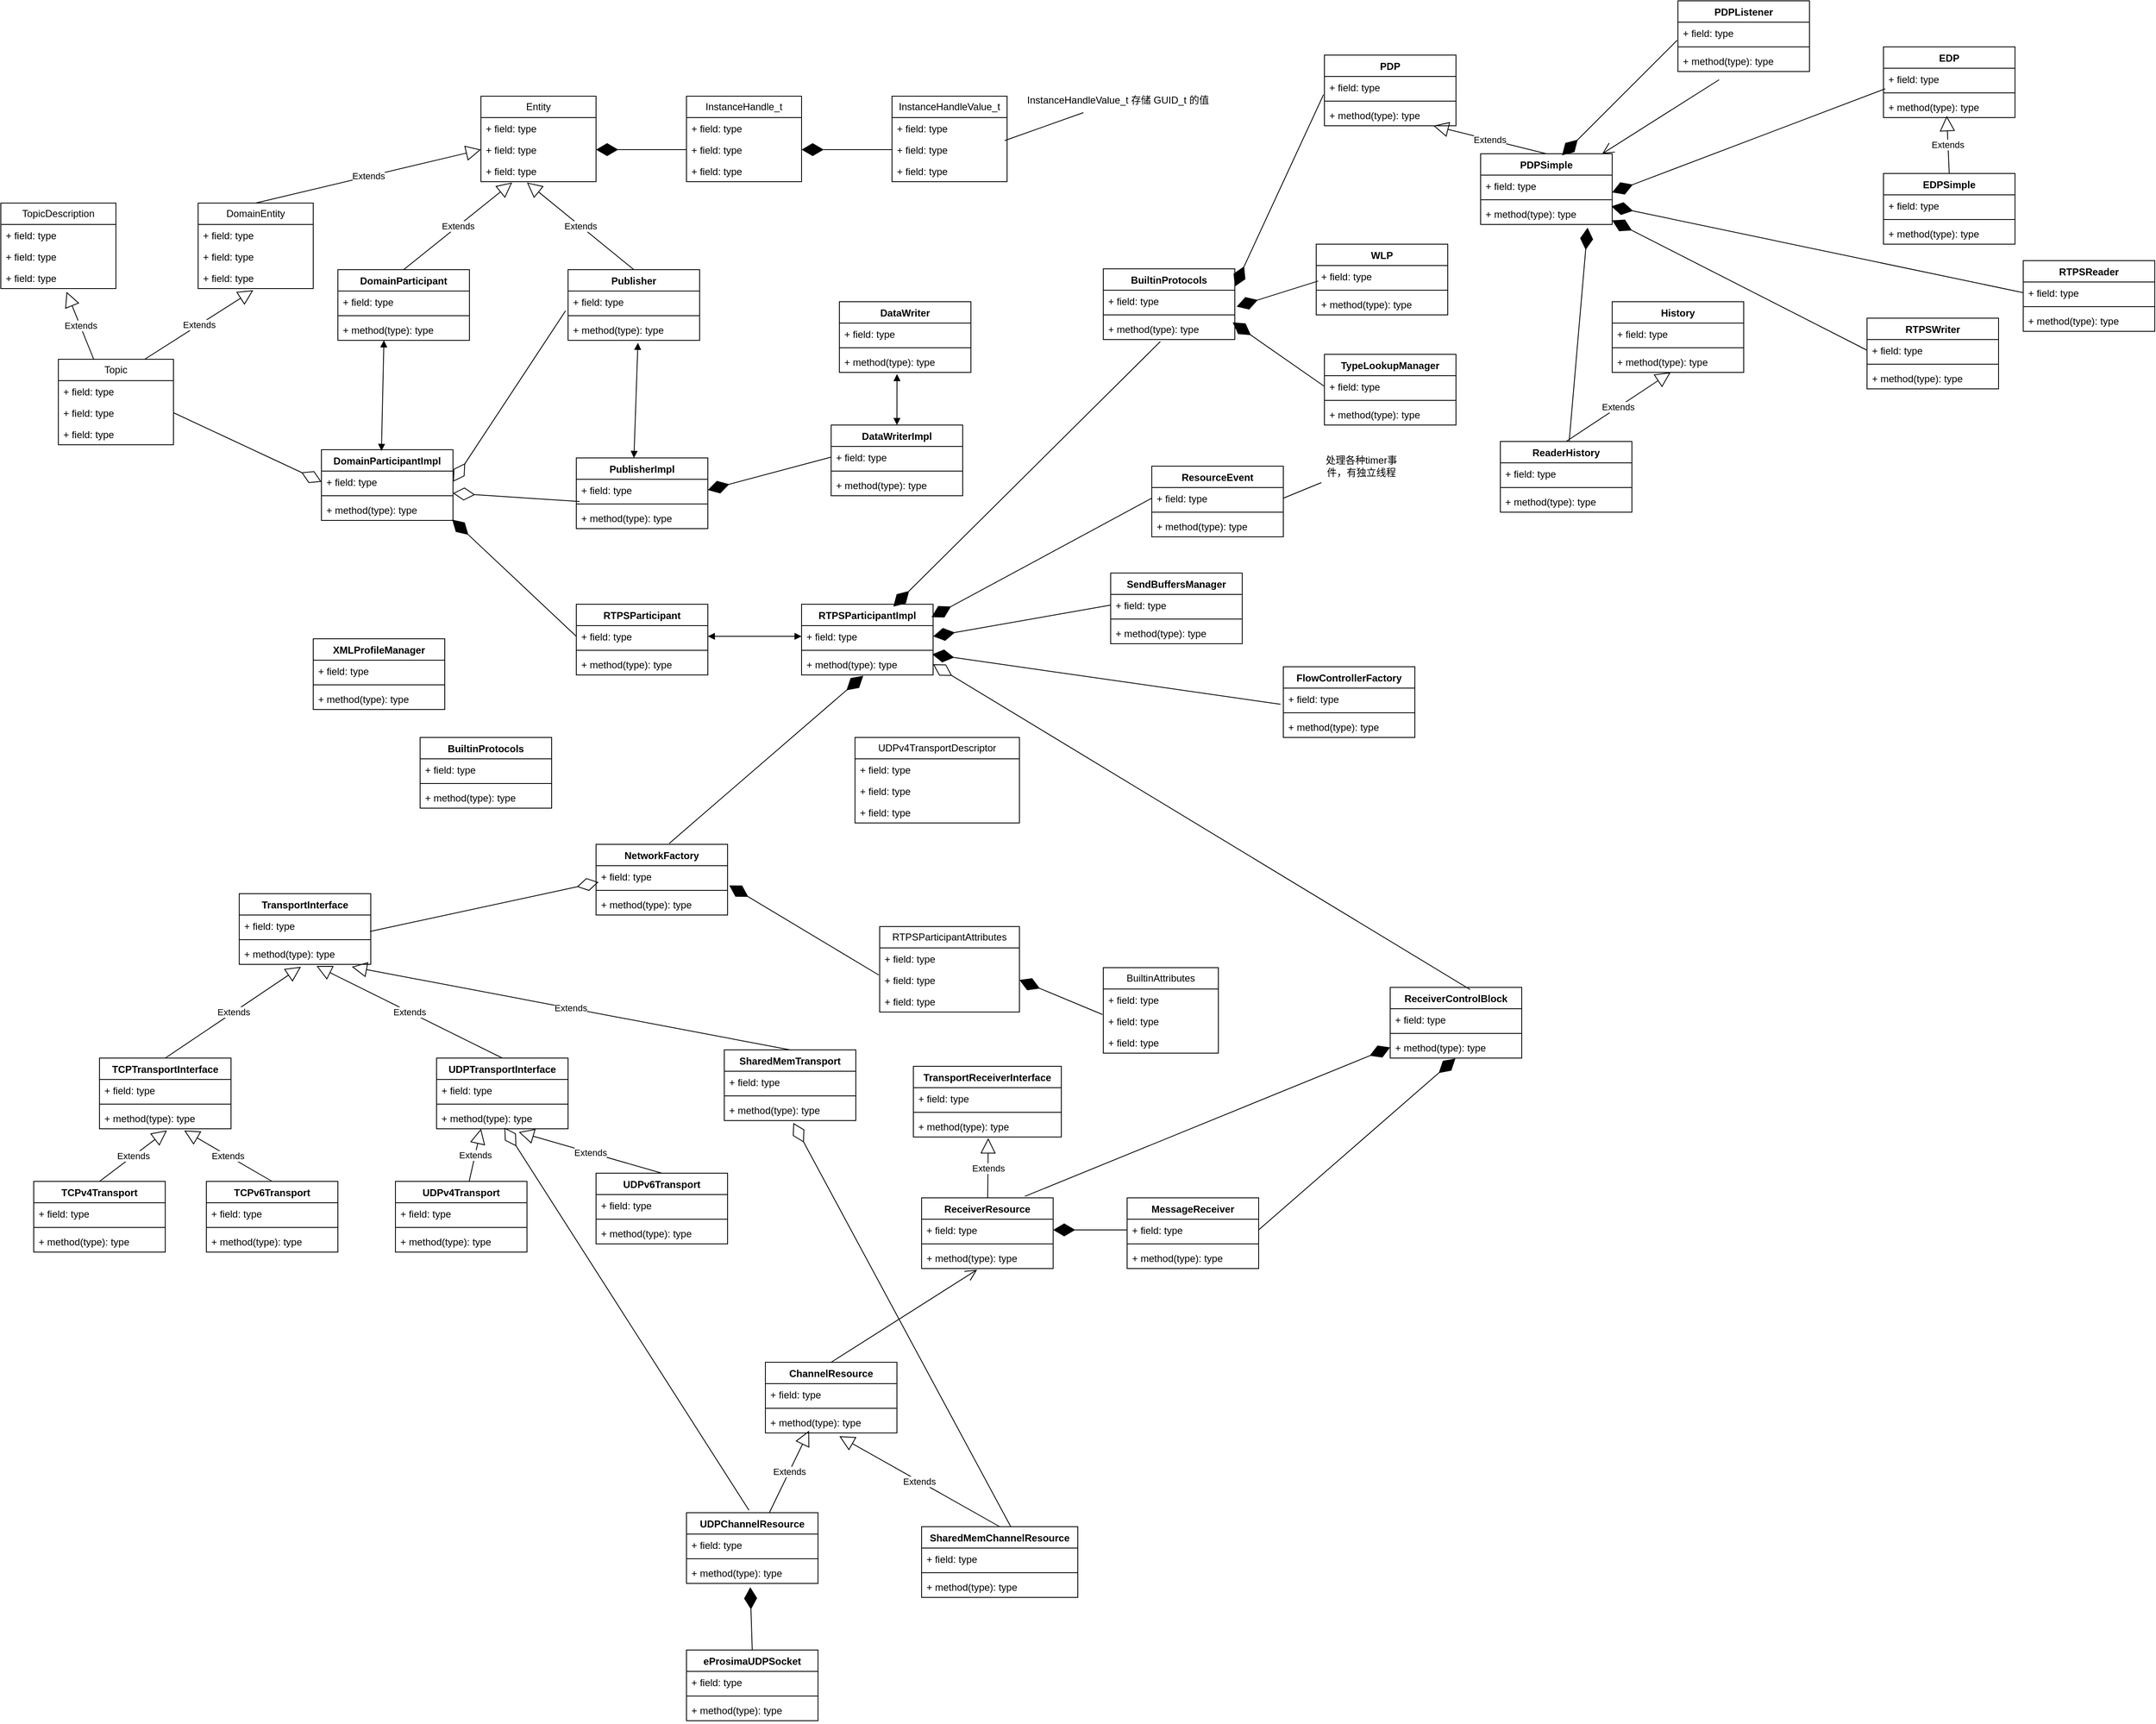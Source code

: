 <mxfile version="27.0.2">
  <diagram name="第 1 页" id="JwHs71ZHTI5wb8hJQkQ4">
    <mxGraphModel dx="2187" dy="2012" grid="1" gridSize="10" guides="1" tooltips="1" connect="1" arrows="1" fold="1" page="1" pageScale="1" pageWidth="827" pageHeight="1169" math="0" shadow="0">
      <root>
        <mxCell id="0" />
        <mxCell id="1" parent="0" />
        <mxCell id="kEe4nG8MeclWmOt-Qtie-5" value="BuiltinProtocols" style="swimlane;fontStyle=1;align=center;verticalAlign=top;childLayout=stackLayout;horizontal=1;startSize=26;horizontalStack=0;resizeParent=1;resizeParentMax=0;resizeLast=0;collapsible=1;marginBottom=0;whiteSpace=wrap;html=1;" parent="1" vertex="1">
          <mxGeometry x="340" y="810" width="160" height="86" as="geometry" />
        </mxCell>
        <mxCell id="kEe4nG8MeclWmOt-Qtie-6" value="+ field: type" style="text;strokeColor=none;fillColor=none;align=left;verticalAlign=top;spacingLeft=4;spacingRight=4;overflow=hidden;rotatable=0;points=[[0,0.5],[1,0.5]];portConstraint=eastwest;whiteSpace=wrap;html=1;" parent="kEe4nG8MeclWmOt-Qtie-5" vertex="1">
          <mxGeometry y="26" width="160" height="26" as="geometry" />
        </mxCell>
        <mxCell id="kEe4nG8MeclWmOt-Qtie-7" value="" style="line;strokeWidth=1;fillColor=none;align=left;verticalAlign=middle;spacingTop=-1;spacingLeft=3;spacingRight=3;rotatable=0;labelPosition=right;points=[];portConstraint=eastwest;strokeColor=inherit;" parent="kEe4nG8MeclWmOt-Qtie-5" vertex="1">
          <mxGeometry y="52" width="160" height="8" as="geometry" />
        </mxCell>
        <mxCell id="kEe4nG8MeclWmOt-Qtie-8" value="+ method(type): type" style="text;strokeColor=none;fillColor=none;align=left;verticalAlign=top;spacingLeft=4;spacingRight=4;overflow=hidden;rotatable=0;points=[[0,0.5],[1,0.5]];portConstraint=eastwest;whiteSpace=wrap;html=1;" parent="kEe4nG8MeclWmOt-Qtie-5" vertex="1">
          <mxGeometry y="60" width="160" height="26" as="geometry" />
        </mxCell>
        <mxCell id="kEe4nG8MeclWmOt-Qtie-9" value="BuiltinAttributes" style="swimlane;fontStyle=0;childLayout=stackLayout;horizontal=1;startSize=26;fillColor=none;horizontalStack=0;resizeParent=1;resizeParentMax=0;resizeLast=0;collapsible=1;marginBottom=0;whiteSpace=wrap;html=1;" parent="1" vertex="1">
          <mxGeometry x="1171" y="1090" width="140" height="104" as="geometry" />
        </mxCell>
        <mxCell id="kEe4nG8MeclWmOt-Qtie-10" value="+ field: type" style="text;strokeColor=none;fillColor=none;align=left;verticalAlign=top;spacingLeft=4;spacingRight=4;overflow=hidden;rotatable=0;points=[[0,0.5],[1,0.5]];portConstraint=eastwest;whiteSpace=wrap;html=1;" parent="kEe4nG8MeclWmOt-Qtie-9" vertex="1">
          <mxGeometry y="26" width="140" height="26" as="geometry" />
        </mxCell>
        <mxCell id="kEe4nG8MeclWmOt-Qtie-11" value="+ field: type" style="text;strokeColor=none;fillColor=none;align=left;verticalAlign=top;spacingLeft=4;spacingRight=4;overflow=hidden;rotatable=0;points=[[0,0.5],[1,0.5]];portConstraint=eastwest;whiteSpace=wrap;html=1;" parent="kEe4nG8MeclWmOt-Qtie-9" vertex="1">
          <mxGeometry y="52" width="140" height="26" as="geometry" />
        </mxCell>
        <mxCell id="kEe4nG8MeclWmOt-Qtie-12" value="+ field: type" style="text;strokeColor=none;fillColor=none;align=left;verticalAlign=top;spacingLeft=4;spacingRight=4;overflow=hidden;rotatable=0;points=[[0,0.5],[1,0.5]];portConstraint=eastwest;whiteSpace=wrap;html=1;" parent="kEe4nG8MeclWmOt-Qtie-9" vertex="1">
          <mxGeometry y="78" width="140" height="26" as="geometry" />
        </mxCell>
        <mxCell id="kEe4nG8MeclWmOt-Qtie-13" value="XMLProfileManager" style="swimlane;fontStyle=1;align=center;verticalAlign=top;childLayout=stackLayout;horizontal=1;startSize=26;horizontalStack=0;resizeParent=1;resizeParentMax=0;resizeLast=0;collapsible=1;marginBottom=0;whiteSpace=wrap;html=1;" parent="1" vertex="1">
          <mxGeometry x="210" y="690" width="160" height="86" as="geometry" />
        </mxCell>
        <mxCell id="kEe4nG8MeclWmOt-Qtie-14" value="+ field: type" style="text;strokeColor=none;fillColor=none;align=left;verticalAlign=top;spacingLeft=4;spacingRight=4;overflow=hidden;rotatable=0;points=[[0,0.5],[1,0.5]];portConstraint=eastwest;whiteSpace=wrap;html=1;" parent="kEe4nG8MeclWmOt-Qtie-13" vertex="1">
          <mxGeometry y="26" width="160" height="26" as="geometry" />
        </mxCell>
        <mxCell id="kEe4nG8MeclWmOt-Qtie-15" value="" style="line;strokeWidth=1;fillColor=none;align=left;verticalAlign=middle;spacingTop=-1;spacingLeft=3;spacingRight=3;rotatable=0;labelPosition=right;points=[];portConstraint=eastwest;strokeColor=inherit;" parent="kEe4nG8MeclWmOt-Qtie-13" vertex="1">
          <mxGeometry y="52" width="160" height="8" as="geometry" />
        </mxCell>
        <mxCell id="kEe4nG8MeclWmOt-Qtie-16" value="+ method(type): type" style="text;strokeColor=none;fillColor=none;align=left;verticalAlign=top;spacingLeft=4;spacingRight=4;overflow=hidden;rotatable=0;points=[[0,0.5],[1,0.5]];portConstraint=eastwest;whiteSpace=wrap;html=1;" parent="kEe4nG8MeclWmOt-Qtie-13" vertex="1">
          <mxGeometry y="60" width="160" height="26" as="geometry" />
        </mxCell>
        <mxCell id="kEe4nG8MeclWmOt-Qtie-17" value="DomainParticipantImpl" style="swimlane;fontStyle=1;align=center;verticalAlign=top;childLayout=stackLayout;horizontal=1;startSize=26;horizontalStack=0;resizeParent=1;resizeParentMax=0;resizeLast=0;collapsible=1;marginBottom=0;whiteSpace=wrap;html=1;" parent="1" vertex="1">
          <mxGeometry x="220" y="460" width="160" height="86" as="geometry" />
        </mxCell>
        <mxCell id="kEe4nG8MeclWmOt-Qtie-18" value="+ field: type" style="text;strokeColor=none;fillColor=none;align=left;verticalAlign=top;spacingLeft=4;spacingRight=4;overflow=hidden;rotatable=0;points=[[0,0.5],[1,0.5]];portConstraint=eastwest;whiteSpace=wrap;html=1;" parent="kEe4nG8MeclWmOt-Qtie-17" vertex="1">
          <mxGeometry y="26" width="160" height="26" as="geometry" />
        </mxCell>
        <mxCell id="kEe4nG8MeclWmOt-Qtie-19" value="" style="line;strokeWidth=1;fillColor=none;align=left;verticalAlign=middle;spacingTop=-1;spacingLeft=3;spacingRight=3;rotatable=0;labelPosition=right;points=[];portConstraint=eastwest;strokeColor=inherit;" parent="kEe4nG8MeclWmOt-Qtie-17" vertex="1">
          <mxGeometry y="52" width="160" height="8" as="geometry" />
        </mxCell>
        <mxCell id="kEe4nG8MeclWmOt-Qtie-20" value="+ method(type): type" style="text;strokeColor=none;fillColor=none;align=left;verticalAlign=top;spacingLeft=4;spacingRight=4;overflow=hidden;rotatable=0;points=[[0,0.5],[1,0.5]];portConstraint=eastwest;whiteSpace=wrap;html=1;" parent="kEe4nG8MeclWmOt-Qtie-17" vertex="1">
          <mxGeometry y="60" width="160" height="26" as="geometry" />
        </mxCell>
        <mxCell id="kEe4nG8MeclWmOt-Qtie-21" value="DomainParticipant" style="swimlane;fontStyle=1;align=center;verticalAlign=top;childLayout=stackLayout;horizontal=1;startSize=26;horizontalStack=0;resizeParent=1;resizeParentMax=0;resizeLast=0;collapsible=1;marginBottom=0;whiteSpace=wrap;html=1;" parent="1" vertex="1">
          <mxGeometry x="240" y="241" width="160" height="86" as="geometry" />
        </mxCell>
        <mxCell id="kEe4nG8MeclWmOt-Qtie-22" value="+ field: type" style="text;strokeColor=none;fillColor=none;align=left;verticalAlign=top;spacingLeft=4;spacingRight=4;overflow=hidden;rotatable=0;points=[[0,0.5],[1,0.5]];portConstraint=eastwest;whiteSpace=wrap;html=1;" parent="kEe4nG8MeclWmOt-Qtie-21" vertex="1">
          <mxGeometry y="26" width="160" height="26" as="geometry" />
        </mxCell>
        <mxCell id="kEe4nG8MeclWmOt-Qtie-23" value="" style="line;strokeWidth=1;fillColor=none;align=left;verticalAlign=middle;spacingTop=-1;spacingLeft=3;spacingRight=3;rotatable=0;labelPosition=right;points=[];portConstraint=eastwest;strokeColor=inherit;" parent="kEe4nG8MeclWmOt-Qtie-21" vertex="1">
          <mxGeometry y="52" width="160" height="8" as="geometry" />
        </mxCell>
        <mxCell id="kEe4nG8MeclWmOt-Qtie-24" value="+ method(type): type" style="text;strokeColor=none;fillColor=none;align=left;verticalAlign=top;spacingLeft=4;spacingRight=4;overflow=hidden;rotatable=0;points=[[0,0.5],[1,0.5]];portConstraint=eastwest;whiteSpace=wrap;html=1;" parent="kEe4nG8MeclWmOt-Qtie-21" vertex="1">
          <mxGeometry y="60" width="160" height="26" as="geometry" />
        </mxCell>
        <mxCell id="kEe4nG8MeclWmOt-Qtie-26" value="Entity" style="swimlane;fontStyle=0;childLayout=stackLayout;horizontal=1;startSize=26;fillColor=none;horizontalStack=0;resizeParent=1;resizeParentMax=0;resizeLast=0;collapsible=1;marginBottom=0;whiteSpace=wrap;html=1;" parent="1" vertex="1">
          <mxGeometry x="414" y="30" width="140" height="104" as="geometry" />
        </mxCell>
        <mxCell id="kEe4nG8MeclWmOt-Qtie-27" value="+ field: type" style="text;strokeColor=none;fillColor=none;align=left;verticalAlign=top;spacingLeft=4;spacingRight=4;overflow=hidden;rotatable=0;points=[[0,0.5],[1,0.5]];portConstraint=eastwest;whiteSpace=wrap;html=1;" parent="kEe4nG8MeclWmOt-Qtie-26" vertex="1">
          <mxGeometry y="26" width="140" height="26" as="geometry" />
        </mxCell>
        <mxCell id="kEe4nG8MeclWmOt-Qtie-28" value="+ field: type" style="text;strokeColor=none;fillColor=none;align=left;verticalAlign=top;spacingLeft=4;spacingRight=4;overflow=hidden;rotatable=0;points=[[0,0.5],[1,0.5]];portConstraint=eastwest;whiteSpace=wrap;html=1;" parent="kEe4nG8MeclWmOt-Qtie-26" vertex="1">
          <mxGeometry y="52" width="140" height="26" as="geometry" />
        </mxCell>
        <mxCell id="kEe4nG8MeclWmOt-Qtie-29" value="+ field: type" style="text;strokeColor=none;fillColor=none;align=left;verticalAlign=top;spacingLeft=4;spacingRight=4;overflow=hidden;rotatable=0;points=[[0,0.5],[1,0.5]];portConstraint=eastwest;whiteSpace=wrap;html=1;" parent="kEe4nG8MeclWmOt-Qtie-26" vertex="1">
          <mxGeometry y="78" width="140" height="26" as="geometry" />
        </mxCell>
        <mxCell id="kEe4nG8MeclWmOt-Qtie-30" value="Extends" style="endArrow=block;endSize=16;endFill=0;html=1;rounded=0;entryX=0.271;entryY=1.038;entryDx=0;entryDy=0;entryPerimeter=0;exitX=0.5;exitY=0;exitDx=0;exitDy=0;" parent="1" source="kEe4nG8MeclWmOt-Qtie-21" target="kEe4nG8MeclWmOt-Qtie-29" edge="1">
          <mxGeometry width="160" relative="1" as="geometry">
            <mxPoint x="10" y="170" as="sourcePoint" />
            <mxPoint x="170" y="170" as="targetPoint" />
          </mxGeometry>
        </mxCell>
        <mxCell id="kEe4nG8MeclWmOt-Qtie-31" value="InstanceHandle_t" style="swimlane;fontStyle=0;childLayout=stackLayout;horizontal=1;startSize=26;fillColor=none;horizontalStack=0;resizeParent=1;resizeParentMax=0;resizeLast=0;collapsible=1;marginBottom=0;whiteSpace=wrap;html=1;" parent="1" vertex="1">
          <mxGeometry x="664" y="30" width="140" height="104" as="geometry" />
        </mxCell>
        <mxCell id="kEe4nG8MeclWmOt-Qtie-32" value="+ field: type" style="text;strokeColor=none;fillColor=none;align=left;verticalAlign=top;spacingLeft=4;spacingRight=4;overflow=hidden;rotatable=0;points=[[0,0.5],[1,0.5]];portConstraint=eastwest;whiteSpace=wrap;html=1;" parent="kEe4nG8MeclWmOt-Qtie-31" vertex="1">
          <mxGeometry y="26" width="140" height="26" as="geometry" />
        </mxCell>
        <mxCell id="kEe4nG8MeclWmOt-Qtie-33" value="+ field: type" style="text;strokeColor=none;fillColor=none;align=left;verticalAlign=top;spacingLeft=4;spacingRight=4;overflow=hidden;rotatable=0;points=[[0,0.5],[1,0.5]];portConstraint=eastwest;whiteSpace=wrap;html=1;" parent="kEe4nG8MeclWmOt-Qtie-31" vertex="1">
          <mxGeometry y="52" width="140" height="26" as="geometry" />
        </mxCell>
        <mxCell id="kEe4nG8MeclWmOt-Qtie-34" value="+ field: type" style="text;strokeColor=none;fillColor=none;align=left;verticalAlign=top;spacingLeft=4;spacingRight=4;overflow=hidden;rotatable=0;points=[[0,0.5],[1,0.5]];portConstraint=eastwest;whiteSpace=wrap;html=1;" parent="kEe4nG8MeclWmOt-Qtie-31" vertex="1">
          <mxGeometry y="78" width="140" height="26" as="geometry" />
        </mxCell>
        <mxCell id="kEe4nG8MeclWmOt-Qtie-35" value="InstanceHandleValue_t" style="swimlane;fontStyle=0;childLayout=stackLayout;horizontal=1;startSize=26;fillColor=none;horizontalStack=0;resizeParent=1;resizeParentMax=0;resizeLast=0;collapsible=1;marginBottom=0;whiteSpace=wrap;html=1;" parent="1" vertex="1">
          <mxGeometry x="914" y="30" width="140" height="104" as="geometry" />
        </mxCell>
        <mxCell id="kEe4nG8MeclWmOt-Qtie-36" value="+ field: type" style="text;strokeColor=none;fillColor=none;align=left;verticalAlign=top;spacingLeft=4;spacingRight=4;overflow=hidden;rotatable=0;points=[[0,0.5],[1,0.5]];portConstraint=eastwest;whiteSpace=wrap;html=1;" parent="kEe4nG8MeclWmOt-Qtie-35" vertex="1">
          <mxGeometry y="26" width="140" height="26" as="geometry" />
        </mxCell>
        <mxCell id="kEe4nG8MeclWmOt-Qtie-37" value="+ field: type" style="text;strokeColor=none;fillColor=none;align=left;verticalAlign=top;spacingLeft=4;spacingRight=4;overflow=hidden;rotatable=0;points=[[0,0.5],[1,0.5]];portConstraint=eastwest;whiteSpace=wrap;html=1;" parent="kEe4nG8MeclWmOt-Qtie-35" vertex="1">
          <mxGeometry y="52" width="140" height="26" as="geometry" />
        </mxCell>
        <mxCell id="kEe4nG8MeclWmOt-Qtie-38" value="+ field: type" style="text;strokeColor=none;fillColor=none;align=left;verticalAlign=top;spacingLeft=4;spacingRight=4;overflow=hidden;rotatable=0;points=[[0,0.5],[1,0.5]];portConstraint=eastwest;whiteSpace=wrap;html=1;" parent="kEe4nG8MeclWmOt-Qtie-35" vertex="1">
          <mxGeometry y="78" width="140" height="26" as="geometry" />
        </mxCell>
        <mxCell id="kEe4nG8MeclWmOt-Qtie-39" value="" style="endArrow=diamondThin;endFill=1;endSize=24;html=1;rounded=0;exitX=0;exitY=0.5;exitDx=0;exitDy=0;entryX=1;entryY=0.5;entryDx=0;entryDy=0;" parent="1" source="kEe4nG8MeclWmOt-Qtie-33" target="kEe4nG8MeclWmOt-Qtie-28" edge="1">
          <mxGeometry width="160" relative="1" as="geometry">
            <mxPoint x="494" y="170" as="sourcePoint" />
            <mxPoint x="654" y="170" as="targetPoint" />
          </mxGeometry>
        </mxCell>
        <mxCell id="kEe4nG8MeclWmOt-Qtie-40" value="" style="endArrow=diamondThin;endFill=1;endSize=24;html=1;rounded=0;exitX=0;exitY=0.5;exitDx=0;exitDy=0;entryX=1;entryY=0.5;entryDx=0;entryDy=0;" parent="1" source="kEe4nG8MeclWmOt-Qtie-37" target="kEe4nG8MeclWmOt-Qtie-33" edge="1">
          <mxGeometry width="160" relative="1" as="geometry">
            <mxPoint x="934" y="160" as="sourcePoint" />
            <mxPoint x="824" y="160" as="targetPoint" />
          </mxGeometry>
        </mxCell>
        <mxCell id="kEe4nG8MeclWmOt-Qtie-41" value="InstanceHandleValue_t 存储 GUID_t 的值" style="text;html=1;align=center;verticalAlign=middle;whiteSpace=wrap;rounded=0;" parent="1" vertex="1">
          <mxGeometry x="1074" y="20" width="230" height="30" as="geometry" />
        </mxCell>
        <mxCell id="kEe4nG8MeclWmOt-Qtie-42" value="" style="endArrow=none;html=1;rounded=0;exitX=0.979;exitY=0.077;exitDx=0;exitDy=0;exitPerimeter=0;" parent="1" source="kEe4nG8MeclWmOt-Qtie-37" target="kEe4nG8MeclWmOt-Qtie-41" edge="1">
          <mxGeometry width="50" height="50" relative="1" as="geometry">
            <mxPoint x="664" y="100" as="sourcePoint" />
            <mxPoint x="714" y="50" as="targetPoint" />
          </mxGeometry>
        </mxCell>
        <mxCell id="kEe4nG8MeclWmOt-Qtie-43" value="Topic" style="swimlane;fontStyle=0;childLayout=stackLayout;horizontal=1;startSize=26;fillColor=none;horizontalStack=0;resizeParent=1;resizeParentMax=0;resizeLast=0;collapsible=1;marginBottom=0;whiteSpace=wrap;html=1;" parent="1" vertex="1">
          <mxGeometry x="-100" y="350" width="140" height="104" as="geometry" />
        </mxCell>
        <mxCell id="kEe4nG8MeclWmOt-Qtie-44" value="+ field: type" style="text;strokeColor=none;fillColor=none;align=left;verticalAlign=top;spacingLeft=4;spacingRight=4;overflow=hidden;rotatable=0;points=[[0,0.5],[1,0.5]];portConstraint=eastwest;whiteSpace=wrap;html=1;" parent="kEe4nG8MeclWmOt-Qtie-43" vertex="1">
          <mxGeometry y="26" width="140" height="26" as="geometry" />
        </mxCell>
        <mxCell id="kEe4nG8MeclWmOt-Qtie-45" value="+ field: type" style="text;strokeColor=none;fillColor=none;align=left;verticalAlign=top;spacingLeft=4;spacingRight=4;overflow=hidden;rotatable=0;points=[[0,0.5],[1,0.5]];portConstraint=eastwest;whiteSpace=wrap;html=1;" parent="kEe4nG8MeclWmOt-Qtie-43" vertex="1">
          <mxGeometry y="52" width="140" height="26" as="geometry" />
        </mxCell>
        <mxCell id="kEe4nG8MeclWmOt-Qtie-46" value="+ field: type" style="text;strokeColor=none;fillColor=none;align=left;verticalAlign=top;spacingLeft=4;spacingRight=4;overflow=hidden;rotatable=0;points=[[0,0.5],[1,0.5]];portConstraint=eastwest;whiteSpace=wrap;html=1;" parent="kEe4nG8MeclWmOt-Qtie-43" vertex="1">
          <mxGeometry y="78" width="140" height="26" as="geometry" />
        </mxCell>
        <mxCell id="kEe4nG8MeclWmOt-Qtie-47" value="DomainEntity" style="swimlane;fontStyle=0;childLayout=stackLayout;horizontal=1;startSize=26;fillColor=none;horizontalStack=0;resizeParent=1;resizeParentMax=0;resizeLast=0;collapsible=1;marginBottom=0;whiteSpace=wrap;html=1;" parent="1" vertex="1">
          <mxGeometry x="70" y="160" width="140" height="104" as="geometry" />
        </mxCell>
        <mxCell id="kEe4nG8MeclWmOt-Qtie-48" value="+ field: type" style="text;strokeColor=none;fillColor=none;align=left;verticalAlign=top;spacingLeft=4;spacingRight=4;overflow=hidden;rotatable=0;points=[[0,0.5],[1,0.5]];portConstraint=eastwest;whiteSpace=wrap;html=1;" parent="kEe4nG8MeclWmOt-Qtie-47" vertex="1">
          <mxGeometry y="26" width="140" height="26" as="geometry" />
        </mxCell>
        <mxCell id="kEe4nG8MeclWmOt-Qtie-49" value="+ field: type" style="text;strokeColor=none;fillColor=none;align=left;verticalAlign=top;spacingLeft=4;spacingRight=4;overflow=hidden;rotatable=0;points=[[0,0.5],[1,0.5]];portConstraint=eastwest;whiteSpace=wrap;html=1;" parent="kEe4nG8MeclWmOt-Qtie-47" vertex="1">
          <mxGeometry y="52" width="140" height="26" as="geometry" />
        </mxCell>
        <mxCell id="kEe4nG8MeclWmOt-Qtie-50" value="+ field: type" style="text;strokeColor=none;fillColor=none;align=left;verticalAlign=top;spacingLeft=4;spacingRight=4;overflow=hidden;rotatable=0;points=[[0,0.5],[1,0.5]];portConstraint=eastwest;whiteSpace=wrap;html=1;" parent="kEe4nG8MeclWmOt-Qtie-47" vertex="1">
          <mxGeometry y="78" width="140" height="26" as="geometry" />
        </mxCell>
        <mxCell id="kEe4nG8MeclWmOt-Qtie-51" value="Extends" style="endArrow=block;endSize=16;endFill=0;html=1;rounded=0;entryX=0;entryY=0.5;entryDx=0;entryDy=0;exitX=0.5;exitY=0;exitDx=0;exitDy=0;" parent="1" source="kEe4nG8MeclWmOt-Qtie-47" target="kEe4nG8MeclWmOt-Qtie-28" edge="1">
          <mxGeometry width="160" relative="1" as="geometry">
            <mxPoint x="470" y="260" as="sourcePoint" />
            <mxPoint x="495" y="147" as="targetPoint" />
          </mxGeometry>
        </mxCell>
        <mxCell id="kEe4nG8MeclWmOt-Qtie-52" value="TopicDescription" style="swimlane;fontStyle=0;childLayout=stackLayout;horizontal=1;startSize=26;fillColor=none;horizontalStack=0;resizeParent=1;resizeParentMax=0;resizeLast=0;collapsible=1;marginBottom=0;whiteSpace=wrap;html=1;" parent="1" vertex="1">
          <mxGeometry x="-170" y="160" width="140" height="104" as="geometry" />
        </mxCell>
        <mxCell id="kEe4nG8MeclWmOt-Qtie-53" value="+ field: type" style="text;strokeColor=none;fillColor=none;align=left;verticalAlign=top;spacingLeft=4;spacingRight=4;overflow=hidden;rotatable=0;points=[[0,0.5],[1,0.5]];portConstraint=eastwest;whiteSpace=wrap;html=1;" parent="kEe4nG8MeclWmOt-Qtie-52" vertex="1">
          <mxGeometry y="26" width="140" height="26" as="geometry" />
        </mxCell>
        <mxCell id="kEe4nG8MeclWmOt-Qtie-54" value="+ field: type" style="text;strokeColor=none;fillColor=none;align=left;verticalAlign=top;spacingLeft=4;spacingRight=4;overflow=hidden;rotatable=0;points=[[0,0.5],[1,0.5]];portConstraint=eastwest;whiteSpace=wrap;html=1;" parent="kEe4nG8MeclWmOt-Qtie-52" vertex="1">
          <mxGeometry y="52" width="140" height="26" as="geometry" />
        </mxCell>
        <mxCell id="kEe4nG8MeclWmOt-Qtie-55" value="+ field: type" style="text;strokeColor=none;fillColor=none;align=left;verticalAlign=top;spacingLeft=4;spacingRight=4;overflow=hidden;rotatable=0;points=[[0,0.5],[1,0.5]];portConstraint=eastwest;whiteSpace=wrap;html=1;" parent="kEe4nG8MeclWmOt-Qtie-52" vertex="1">
          <mxGeometry y="78" width="140" height="26" as="geometry" />
        </mxCell>
        <mxCell id="kEe4nG8MeclWmOt-Qtie-56" value="Extends" style="endArrow=block;endSize=16;endFill=0;html=1;rounded=0;entryX=0.479;entryY=1.077;entryDx=0;entryDy=0;entryPerimeter=0;exitX=0.75;exitY=0;exitDx=0;exitDy=0;" parent="1" source="kEe4nG8MeclWmOt-Qtie-43" target="kEe4nG8MeclWmOt-Qtie-50" edge="1">
          <mxGeometry width="160" relative="1" as="geometry">
            <mxPoint x="-112.5" y="403" as="sourcePoint" />
            <mxPoint x="-87.5" y="290" as="targetPoint" />
          </mxGeometry>
        </mxCell>
        <mxCell id="kEe4nG8MeclWmOt-Qtie-57" value="Extends" style="endArrow=block;endSize=16;endFill=0;html=1;rounded=0;entryX=0.571;entryY=1.154;entryDx=0;entryDy=0;entryPerimeter=0;exitX=0.307;exitY=0;exitDx=0;exitDy=0;exitPerimeter=0;" parent="1" source="kEe4nG8MeclWmOt-Qtie-43" target="kEe4nG8MeclWmOt-Qtie-55" edge="1">
          <mxGeometry width="160" relative="1" as="geometry">
            <mxPoint x="-102.5" y="413" as="sourcePoint" />
            <mxPoint x="-77.5" y="300" as="targetPoint" />
          </mxGeometry>
        </mxCell>
        <mxCell id="kEe4nG8MeclWmOt-Qtie-62" value="Extends" style="endArrow=block;endSize=16;endFill=0;html=1;rounded=0;exitX=0.5;exitY=0;exitDx=0;exitDy=0;entryX=0.4;entryY=1.038;entryDx=0;entryDy=0;entryPerimeter=0;" parent="1" source="kEe4nG8MeclWmOt-Qtie-73" target="kEe4nG8MeclWmOt-Qtie-29" edge="1">
          <mxGeometry width="160" relative="1" as="geometry">
            <mxPoint x="426.06" y="368.024" as="sourcePoint" />
            <mxPoint x="475" y="220" as="targetPoint" />
          </mxGeometry>
        </mxCell>
        <mxCell id="kEe4nG8MeclWmOt-Qtie-67" value="" style="endArrow=block;startArrow=block;endFill=1;startFill=1;html=1;rounded=0;exitX=0.531;exitY=1.115;exitDx=0;exitDy=0;entryX=0.438;entryY=0;entryDx=0;entryDy=0;exitPerimeter=0;entryPerimeter=0;" parent="1" source="kEe4nG8MeclWmOt-Qtie-76" target="kEe4nG8MeclWmOt-Qtie-69" edge="1">
          <mxGeometry width="160" relative="1" as="geometry">
            <mxPoint x="520" y="435" as="sourcePoint" />
            <mxPoint x="600" y="435" as="targetPoint" />
          </mxGeometry>
        </mxCell>
        <mxCell id="kEe4nG8MeclWmOt-Qtie-68" value="" style="endArrow=diamondThin;endFill=0;endSize=24;html=1;rounded=0;entryX=0;entryY=0.5;entryDx=0;entryDy=0;exitX=1;exitY=0.5;exitDx=0;exitDy=0;" parent="1" source="kEe4nG8MeclWmOt-Qtie-45" target="kEe4nG8MeclWmOt-Qtie-18" edge="1">
          <mxGeometry width="160" relative="1" as="geometry">
            <mxPoint x="680" y="310" as="sourcePoint" />
            <mxPoint x="840" y="310" as="targetPoint" />
          </mxGeometry>
        </mxCell>
        <mxCell id="kEe4nG8MeclWmOt-Qtie-69" value="PublisherImpl" style="swimlane;fontStyle=1;align=center;verticalAlign=top;childLayout=stackLayout;horizontal=1;startSize=26;horizontalStack=0;resizeParent=1;resizeParentMax=0;resizeLast=0;collapsible=1;marginBottom=0;whiteSpace=wrap;html=1;" parent="1" vertex="1">
          <mxGeometry x="530" y="470" width="160" height="86" as="geometry" />
        </mxCell>
        <mxCell id="kEe4nG8MeclWmOt-Qtie-70" value="+ field: type" style="text;strokeColor=none;fillColor=none;align=left;verticalAlign=top;spacingLeft=4;spacingRight=4;overflow=hidden;rotatable=0;points=[[0,0.5],[1,0.5]];portConstraint=eastwest;whiteSpace=wrap;html=1;" parent="kEe4nG8MeclWmOt-Qtie-69" vertex="1">
          <mxGeometry y="26" width="160" height="26" as="geometry" />
        </mxCell>
        <mxCell id="kEe4nG8MeclWmOt-Qtie-71" value="" style="line;strokeWidth=1;fillColor=none;align=left;verticalAlign=middle;spacingTop=-1;spacingLeft=3;spacingRight=3;rotatable=0;labelPosition=right;points=[];portConstraint=eastwest;strokeColor=inherit;" parent="kEe4nG8MeclWmOt-Qtie-69" vertex="1">
          <mxGeometry y="52" width="160" height="8" as="geometry" />
        </mxCell>
        <mxCell id="kEe4nG8MeclWmOt-Qtie-72" value="+ method(type): type" style="text;strokeColor=none;fillColor=none;align=left;verticalAlign=top;spacingLeft=4;spacingRight=4;overflow=hidden;rotatable=0;points=[[0,0.5],[1,0.5]];portConstraint=eastwest;whiteSpace=wrap;html=1;" parent="kEe4nG8MeclWmOt-Qtie-69" vertex="1">
          <mxGeometry y="60" width="160" height="26" as="geometry" />
        </mxCell>
        <mxCell id="kEe4nG8MeclWmOt-Qtie-73" value="Publisher" style="swimlane;fontStyle=1;align=center;verticalAlign=top;childLayout=stackLayout;horizontal=1;startSize=26;horizontalStack=0;resizeParent=1;resizeParentMax=0;resizeLast=0;collapsible=1;marginBottom=0;whiteSpace=wrap;html=1;" parent="1" vertex="1">
          <mxGeometry x="520" y="241" width="160" height="86" as="geometry" />
        </mxCell>
        <mxCell id="kEe4nG8MeclWmOt-Qtie-74" value="+ field: type" style="text;strokeColor=none;fillColor=none;align=left;verticalAlign=top;spacingLeft=4;spacingRight=4;overflow=hidden;rotatable=0;points=[[0,0.5],[1,0.5]];portConstraint=eastwest;whiteSpace=wrap;html=1;" parent="kEe4nG8MeclWmOt-Qtie-73" vertex="1">
          <mxGeometry y="26" width="160" height="26" as="geometry" />
        </mxCell>
        <mxCell id="kEe4nG8MeclWmOt-Qtie-75" value="" style="line;strokeWidth=1;fillColor=none;align=left;verticalAlign=middle;spacingTop=-1;spacingLeft=3;spacingRight=3;rotatable=0;labelPosition=right;points=[];portConstraint=eastwest;strokeColor=inherit;" parent="kEe4nG8MeclWmOt-Qtie-73" vertex="1">
          <mxGeometry y="52" width="160" height="8" as="geometry" />
        </mxCell>
        <mxCell id="kEe4nG8MeclWmOt-Qtie-76" value="+ method(type): type" style="text;strokeColor=none;fillColor=none;align=left;verticalAlign=top;spacingLeft=4;spacingRight=4;overflow=hidden;rotatable=0;points=[[0,0.5],[1,0.5]];portConstraint=eastwest;whiteSpace=wrap;html=1;" parent="kEe4nG8MeclWmOt-Qtie-73" vertex="1">
          <mxGeometry y="60" width="160" height="26" as="geometry" />
        </mxCell>
        <mxCell id="kEe4nG8MeclWmOt-Qtie-77" value="" style="endArrow=block;startArrow=block;endFill=1;startFill=1;html=1;rounded=0;exitX=0.35;exitY=1;exitDx=0;exitDy=0;entryX=0.456;entryY=0.017;entryDx=0;entryDy=0;exitPerimeter=0;entryPerimeter=0;" parent="1" source="kEe4nG8MeclWmOt-Qtie-24" target="kEe4nG8MeclWmOt-Qtie-17" edge="1">
          <mxGeometry width="160" relative="1" as="geometry">
            <mxPoint x="240" y="280" as="sourcePoint" />
            <mxPoint x="230" y="449" as="targetPoint" />
          </mxGeometry>
        </mxCell>
        <mxCell id="kEe4nG8MeclWmOt-Qtie-79" value="" style="endArrow=diamondThin;endFill=0;endSize=24;html=1;rounded=0;entryX=1;entryY=0.5;entryDx=0;entryDy=0;exitX=-0.019;exitY=0.923;exitDx=0;exitDy=0;exitPerimeter=0;" parent="1" source="kEe4nG8MeclWmOt-Qtie-74" target="kEe4nG8MeclWmOt-Qtie-18" edge="1">
          <mxGeometry width="160" relative="1" as="geometry">
            <mxPoint x="50" y="425" as="sourcePoint" />
            <mxPoint x="230" y="509" as="targetPoint" />
          </mxGeometry>
        </mxCell>
        <mxCell id="kEe4nG8MeclWmOt-Qtie-80" value="" style="endArrow=diamondThin;endFill=0;endSize=24;html=1;rounded=0;entryX=1;entryY=1.038;entryDx=0;entryDy=0;exitX=0.025;exitY=1.038;exitDx=0;exitDy=0;exitPerimeter=0;entryPerimeter=0;" parent="1" source="kEe4nG8MeclWmOt-Qtie-70" target="kEe4nG8MeclWmOt-Qtie-18" edge="1">
          <mxGeometry width="160" relative="1" as="geometry">
            <mxPoint x="536" y="301" as="sourcePoint" />
            <mxPoint x="390" y="509" as="targetPoint" />
          </mxGeometry>
        </mxCell>
        <mxCell id="kEe4nG8MeclWmOt-Qtie-81" value="DataWriterImpl" style="swimlane;fontStyle=1;align=center;verticalAlign=top;childLayout=stackLayout;horizontal=1;startSize=26;horizontalStack=0;resizeParent=1;resizeParentMax=0;resizeLast=0;collapsible=1;marginBottom=0;whiteSpace=wrap;html=1;" parent="1" vertex="1">
          <mxGeometry x="840" y="430" width="160" height="86" as="geometry" />
        </mxCell>
        <mxCell id="kEe4nG8MeclWmOt-Qtie-82" value="+ field: type" style="text;strokeColor=none;fillColor=none;align=left;verticalAlign=top;spacingLeft=4;spacingRight=4;overflow=hidden;rotatable=0;points=[[0,0.5],[1,0.5]];portConstraint=eastwest;whiteSpace=wrap;html=1;" parent="kEe4nG8MeclWmOt-Qtie-81" vertex="1">
          <mxGeometry y="26" width="160" height="26" as="geometry" />
        </mxCell>
        <mxCell id="kEe4nG8MeclWmOt-Qtie-83" value="" style="line;strokeWidth=1;fillColor=none;align=left;verticalAlign=middle;spacingTop=-1;spacingLeft=3;spacingRight=3;rotatable=0;labelPosition=right;points=[];portConstraint=eastwest;strokeColor=inherit;" parent="kEe4nG8MeclWmOt-Qtie-81" vertex="1">
          <mxGeometry y="52" width="160" height="8" as="geometry" />
        </mxCell>
        <mxCell id="kEe4nG8MeclWmOt-Qtie-84" value="+ method(type): type" style="text;strokeColor=none;fillColor=none;align=left;verticalAlign=top;spacingLeft=4;spacingRight=4;overflow=hidden;rotatable=0;points=[[0,0.5],[1,0.5]];portConstraint=eastwest;whiteSpace=wrap;html=1;" parent="kEe4nG8MeclWmOt-Qtie-81" vertex="1">
          <mxGeometry y="60" width="160" height="26" as="geometry" />
        </mxCell>
        <mxCell id="kEe4nG8MeclWmOt-Qtie-85" value="DataWriter" style="swimlane;fontStyle=1;align=center;verticalAlign=top;childLayout=stackLayout;horizontal=1;startSize=26;horizontalStack=0;resizeParent=1;resizeParentMax=0;resizeLast=0;collapsible=1;marginBottom=0;whiteSpace=wrap;html=1;" parent="1" vertex="1">
          <mxGeometry x="850" y="280" width="160" height="86" as="geometry" />
        </mxCell>
        <mxCell id="kEe4nG8MeclWmOt-Qtie-86" value="+ field: type" style="text;strokeColor=none;fillColor=none;align=left;verticalAlign=top;spacingLeft=4;spacingRight=4;overflow=hidden;rotatable=0;points=[[0,0.5],[1,0.5]];portConstraint=eastwest;whiteSpace=wrap;html=1;" parent="kEe4nG8MeclWmOt-Qtie-85" vertex="1">
          <mxGeometry y="26" width="160" height="26" as="geometry" />
        </mxCell>
        <mxCell id="kEe4nG8MeclWmOt-Qtie-87" value="" style="line;strokeWidth=1;fillColor=none;align=left;verticalAlign=middle;spacingTop=-1;spacingLeft=3;spacingRight=3;rotatable=0;labelPosition=right;points=[];portConstraint=eastwest;strokeColor=inherit;" parent="kEe4nG8MeclWmOt-Qtie-85" vertex="1">
          <mxGeometry y="52" width="160" height="8" as="geometry" />
        </mxCell>
        <mxCell id="kEe4nG8MeclWmOt-Qtie-88" value="+ method(type): type" style="text;strokeColor=none;fillColor=none;align=left;verticalAlign=top;spacingLeft=4;spacingRight=4;overflow=hidden;rotatable=0;points=[[0,0.5],[1,0.5]];portConstraint=eastwest;whiteSpace=wrap;html=1;" parent="kEe4nG8MeclWmOt-Qtie-85" vertex="1">
          <mxGeometry y="60" width="160" height="26" as="geometry" />
        </mxCell>
        <mxCell id="kEe4nG8MeclWmOt-Qtie-89" value="" style="endArrow=diamondThin;endFill=1;endSize=24;html=1;rounded=0;exitX=0;exitY=0.5;exitDx=0;exitDy=0;entryX=1;entryY=0.5;entryDx=0;entryDy=0;" parent="1" source="kEe4nG8MeclWmOt-Qtie-82" target="kEe4nG8MeclWmOt-Qtie-70" edge="1">
          <mxGeometry width="160" relative="1" as="geometry">
            <mxPoint x="310" y="430" as="sourcePoint" />
            <mxPoint x="470" y="430" as="targetPoint" />
          </mxGeometry>
        </mxCell>
        <mxCell id="kEe4nG8MeclWmOt-Qtie-90" value="" style="endArrow=block;startArrow=block;endFill=1;startFill=1;html=1;rounded=0;exitX=0.438;exitY=1.077;exitDx=0;exitDy=0;entryX=0.5;entryY=0;entryDx=0;entryDy=0;exitPerimeter=0;" parent="1" source="kEe4nG8MeclWmOt-Qtie-88" target="kEe4nG8MeclWmOt-Qtie-81" edge="1">
          <mxGeometry width="160" relative="1" as="geometry">
            <mxPoint x="863" y="380" as="sourcePoint" />
            <mxPoint x="860" y="514" as="targetPoint" />
          </mxGeometry>
        </mxCell>
        <mxCell id="kEe4nG8MeclWmOt-Qtie-91" value="RTPSParticipantAttributes" style="swimlane;fontStyle=0;childLayout=stackLayout;horizontal=1;startSize=26;fillColor=none;horizontalStack=0;resizeParent=1;resizeParentMax=0;resizeLast=0;collapsible=1;marginBottom=0;whiteSpace=wrap;html=1;" parent="1" vertex="1">
          <mxGeometry x="899" y="1040" width="170" height="104" as="geometry" />
        </mxCell>
        <mxCell id="kEe4nG8MeclWmOt-Qtie-92" value="+ field: type" style="text;strokeColor=none;fillColor=none;align=left;verticalAlign=top;spacingLeft=4;spacingRight=4;overflow=hidden;rotatable=0;points=[[0,0.5],[1,0.5]];portConstraint=eastwest;whiteSpace=wrap;html=1;" parent="kEe4nG8MeclWmOt-Qtie-91" vertex="1">
          <mxGeometry y="26" width="170" height="26" as="geometry" />
        </mxCell>
        <mxCell id="kEe4nG8MeclWmOt-Qtie-93" value="+ field: type" style="text;strokeColor=none;fillColor=none;align=left;verticalAlign=top;spacingLeft=4;spacingRight=4;overflow=hidden;rotatable=0;points=[[0,0.5],[1,0.5]];portConstraint=eastwest;whiteSpace=wrap;html=1;" parent="kEe4nG8MeclWmOt-Qtie-91" vertex="1">
          <mxGeometry y="52" width="170" height="26" as="geometry" />
        </mxCell>
        <mxCell id="kEe4nG8MeclWmOt-Qtie-94" value="+ field: type" style="text;strokeColor=none;fillColor=none;align=left;verticalAlign=top;spacingLeft=4;spacingRight=4;overflow=hidden;rotatable=0;points=[[0,0.5],[1,0.5]];portConstraint=eastwest;whiteSpace=wrap;html=1;" parent="kEe4nG8MeclWmOt-Qtie-91" vertex="1">
          <mxGeometry y="78" width="170" height="26" as="geometry" />
        </mxCell>
        <mxCell id="kEe4nG8MeclWmOt-Qtie-95" value="RTPSParticipantImpl" style="swimlane;fontStyle=1;align=center;verticalAlign=top;childLayout=stackLayout;horizontal=1;startSize=26;horizontalStack=0;resizeParent=1;resizeParentMax=0;resizeLast=0;collapsible=1;marginBottom=0;whiteSpace=wrap;html=1;" parent="1" vertex="1">
          <mxGeometry x="804" y="648" width="160" height="86" as="geometry" />
        </mxCell>
        <mxCell id="kEe4nG8MeclWmOt-Qtie-96" value="+ field: type" style="text;strokeColor=none;fillColor=none;align=left;verticalAlign=top;spacingLeft=4;spacingRight=4;overflow=hidden;rotatable=0;points=[[0,0.5],[1,0.5]];portConstraint=eastwest;whiteSpace=wrap;html=1;" parent="kEe4nG8MeclWmOt-Qtie-95" vertex="1">
          <mxGeometry y="26" width="160" height="26" as="geometry" />
        </mxCell>
        <mxCell id="kEe4nG8MeclWmOt-Qtie-97" value="" style="line;strokeWidth=1;fillColor=none;align=left;verticalAlign=middle;spacingTop=-1;spacingLeft=3;spacingRight=3;rotatable=0;labelPosition=right;points=[];portConstraint=eastwest;strokeColor=inherit;" parent="kEe4nG8MeclWmOt-Qtie-95" vertex="1">
          <mxGeometry y="52" width="160" height="8" as="geometry" />
        </mxCell>
        <mxCell id="kEe4nG8MeclWmOt-Qtie-98" value="+ method(type): type" style="text;strokeColor=none;fillColor=none;align=left;verticalAlign=top;spacingLeft=4;spacingRight=4;overflow=hidden;rotatable=0;points=[[0,0.5],[1,0.5]];portConstraint=eastwest;whiteSpace=wrap;html=1;" parent="kEe4nG8MeclWmOt-Qtie-95" vertex="1">
          <mxGeometry y="60" width="160" height="26" as="geometry" />
        </mxCell>
        <mxCell id="kEe4nG8MeclWmOt-Qtie-99" value="RTPSParticipant" style="swimlane;fontStyle=1;align=center;verticalAlign=top;childLayout=stackLayout;horizontal=1;startSize=26;horizontalStack=0;resizeParent=1;resizeParentMax=0;resizeLast=0;collapsible=1;marginBottom=0;whiteSpace=wrap;html=1;" parent="1" vertex="1">
          <mxGeometry x="530" y="648" width="160" height="86" as="geometry" />
        </mxCell>
        <mxCell id="kEe4nG8MeclWmOt-Qtie-100" value="+ field: type" style="text;strokeColor=none;fillColor=none;align=left;verticalAlign=top;spacingLeft=4;spacingRight=4;overflow=hidden;rotatable=0;points=[[0,0.5],[1,0.5]];portConstraint=eastwest;whiteSpace=wrap;html=1;" parent="kEe4nG8MeclWmOt-Qtie-99" vertex="1">
          <mxGeometry y="26" width="160" height="26" as="geometry" />
        </mxCell>
        <mxCell id="kEe4nG8MeclWmOt-Qtie-101" value="" style="line;strokeWidth=1;fillColor=none;align=left;verticalAlign=middle;spacingTop=-1;spacingLeft=3;spacingRight=3;rotatable=0;labelPosition=right;points=[];portConstraint=eastwest;strokeColor=inherit;" parent="kEe4nG8MeclWmOt-Qtie-99" vertex="1">
          <mxGeometry y="52" width="160" height="8" as="geometry" />
        </mxCell>
        <mxCell id="kEe4nG8MeclWmOt-Qtie-102" value="+ method(type): type" style="text;strokeColor=none;fillColor=none;align=left;verticalAlign=top;spacingLeft=4;spacingRight=4;overflow=hidden;rotatable=0;points=[[0,0.5],[1,0.5]];portConstraint=eastwest;whiteSpace=wrap;html=1;" parent="kEe4nG8MeclWmOt-Qtie-99" vertex="1">
          <mxGeometry y="60" width="160" height="26" as="geometry" />
        </mxCell>
        <mxCell id="kEe4nG8MeclWmOt-Qtie-103" value="" style="endArrow=diamondThin;endFill=1;endSize=24;html=1;rounded=0;entryX=0.994;entryY=0.962;entryDx=0;entryDy=0;entryPerimeter=0;exitX=0;exitY=0.5;exitDx=0;exitDy=0;" parent="1" source="kEe4nG8MeclWmOt-Qtie-100" target="kEe4nG8MeclWmOt-Qtie-20" edge="1">
          <mxGeometry width="160" relative="1" as="geometry">
            <mxPoint x="310" y="670" as="sourcePoint" />
            <mxPoint x="470" y="670" as="targetPoint" />
          </mxGeometry>
        </mxCell>
        <mxCell id="kEe4nG8MeclWmOt-Qtie-104" value="" style="endArrow=block;startArrow=block;endFill=1;startFill=1;html=1;rounded=0;exitX=1;exitY=0.5;exitDx=0;exitDy=0;entryX=0;entryY=0.5;entryDx=0;entryDy=0;" parent="1" source="kEe4nG8MeclWmOt-Qtie-100" target="kEe4nG8MeclWmOt-Qtie-96" edge="1">
          <mxGeometry width="160" relative="1" as="geometry">
            <mxPoint x="930" y="378" as="sourcePoint" />
            <mxPoint x="940" y="514" as="targetPoint" />
          </mxGeometry>
        </mxCell>
        <mxCell id="kEe4nG8MeclWmOt-Qtie-109" value="UDPv4TransportDescriptor" style="swimlane;fontStyle=0;childLayout=stackLayout;horizontal=1;startSize=26;fillColor=none;horizontalStack=0;resizeParent=1;resizeParentMax=0;resizeLast=0;collapsible=1;marginBottom=0;whiteSpace=wrap;html=1;" parent="1" vertex="1">
          <mxGeometry x="869" y="810" width="200" height="104" as="geometry" />
        </mxCell>
        <mxCell id="kEe4nG8MeclWmOt-Qtie-110" value="+ field: type" style="text;strokeColor=none;fillColor=none;align=left;verticalAlign=top;spacingLeft=4;spacingRight=4;overflow=hidden;rotatable=0;points=[[0,0.5],[1,0.5]];portConstraint=eastwest;whiteSpace=wrap;html=1;" parent="kEe4nG8MeclWmOt-Qtie-109" vertex="1">
          <mxGeometry y="26" width="200" height="26" as="geometry" />
        </mxCell>
        <mxCell id="kEe4nG8MeclWmOt-Qtie-111" value="+ field: type" style="text;strokeColor=none;fillColor=none;align=left;verticalAlign=top;spacingLeft=4;spacingRight=4;overflow=hidden;rotatable=0;points=[[0,0.5],[1,0.5]];portConstraint=eastwest;whiteSpace=wrap;html=1;" parent="kEe4nG8MeclWmOt-Qtie-109" vertex="1">
          <mxGeometry y="52" width="200" height="26" as="geometry" />
        </mxCell>
        <mxCell id="kEe4nG8MeclWmOt-Qtie-112" value="+ field: type" style="text;strokeColor=none;fillColor=none;align=left;verticalAlign=top;spacingLeft=4;spacingRight=4;overflow=hidden;rotatable=0;points=[[0,0.5],[1,0.5]];portConstraint=eastwest;whiteSpace=wrap;html=1;" parent="kEe4nG8MeclWmOt-Qtie-109" vertex="1">
          <mxGeometry y="78" width="200" height="26" as="geometry" />
        </mxCell>
        <mxCell id="kEe4nG8MeclWmOt-Qtie-113" value="NetworkFactory" style="swimlane;fontStyle=1;align=center;verticalAlign=top;childLayout=stackLayout;horizontal=1;startSize=26;horizontalStack=0;resizeParent=1;resizeParentMax=0;resizeLast=0;collapsible=1;marginBottom=0;whiteSpace=wrap;html=1;" parent="1" vertex="1">
          <mxGeometry x="554" y="940" width="160" height="86" as="geometry" />
        </mxCell>
        <mxCell id="kEe4nG8MeclWmOt-Qtie-114" value="+ field: type" style="text;strokeColor=none;fillColor=none;align=left;verticalAlign=top;spacingLeft=4;spacingRight=4;overflow=hidden;rotatable=0;points=[[0,0.5],[1,0.5]];portConstraint=eastwest;whiteSpace=wrap;html=1;" parent="kEe4nG8MeclWmOt-Qtie-113" vertex="1">
          <mxGeometry y="26" width="160" height="26" as="geometry" />
        </mxCell>
        <mxCell id="kEe4nG8MeclWmOt-Qtie-115" value="" style="line;strokeWidth=1;fillColor=none;align=left;verticalAlign=middle;spacingTop=-1;spacingLeft=3;spacingRight=3;rotatable=0;labelPosition=right;points=[];portConstraint=eastwest;strokeColor=inherit;" parent="kEe4nG8MeclWmOt-Qtie-113" vertex="1">
          <mxGeometry y="52" width="160" height="8" as="geometry" />
        </mxCell>
        <mxCell id="kEe4nG8MeclWmOt-Qtie-116" value="+ method(type): type" style="text;strokeColor=none;fillColor=none;align=left;verticalAlign=top;spacingLeft=4;spacingRight=4;overflow=hidden;rotatable=0;points=[[0,0.5],[1,0.5]];portConstraint=eastwest;whiteSpace=wrap;html=1;" parent="kEe4nG8MeclWmOt-Qtie-113" vertex="1">
          <mxGeometry y="60" width="160" height="26" as="geometry" />
        </mxCell>
        <mxCell id="kEe4nG8MeclWmOt-Qtie-117" value="TransportInterface" style="swimlane;fontStyle=1;align=center;verticalAlign=top;childLayout=stackLayout;horizontal=1;startSize=26;horizontalStack=0;resizeParent=1;resizeParentMax=0;resizeLast=0;collapsible=1;marginBottom=0;whiteSpace=wrap;html=1;" parent="1" vertex="1">
          <mxGeometry x="120" y="1000" width="160" height="86" as="geometry" />
        </mxCell>
        <mxCell id="kEe4nG8MeclWmOt-Qtie-118" value="+ field: type" style="text;strokeColor=none;fillColor=none;align=left;verticalAlign=top;spacingLeft=4;spacingRight=4;overflow=hidden;rotatable=0;points=[[0,0.5],[1,0.5]];portConstraint=eastwest;whiteSpace=wrap;html=1;" parent="kEe4nG8MeclWmOt-Qtie-117" vertex="1">
          <mxGeometry y="26" width="160" height="26" as="geometry" />
        </mxCell>
        <mxCell id="kEe4nG8MeclWmOt-Qtie-119" value="" style="line;strokeWidth=1;fillColor=none;align=left;verticalAlign=middle;spacingTop=-1;spacingLeft=3;spacingRight=3;rotatable=0;labelPosition=right;points=[];portConstraint=eastwest;strokeColor=inherit;" parent="kEe4nG8MeclWmOt-Qtie-117" vertex="1">
          <mxGeometry y="52" width="160" height="8" as="geometry" />
        </mxCell>
        <mxCell id="kEe4nG8MeclWmOt-Qtie-120" value="+ method(type): type" style="text;strokeColor=none;fillColor=none;align=left;verticalAlign=top;spacingLeft=4;spacingRight=4;overflow=hidden;rotatable=0;points=[[0,0.5],[1,0.5]];portConstraint=eastwest;whiteSpace=wrap;html=1;" parent="kEe4nG8MeclWmOt-Qtie-117" vertex="1">
          <mxGeometry y="60" width="160" height="26" as="geometry" />
        </mxCell>
        <mxCell id="kEe4nG8MeclWmOt-Qtie-121" value="TCPTransportInterface" style="swimlane;fontStyle=1;align=center;verticalAlign=top;childLayout=stackLayout;horizontal=1;startSize=26;horizontalStack=0;resizeParent=1;resizeParentMax=0;resizeLast=0;collapsible=1;marginBottom=0;whiteSpace=wrap;html=1;" parent="1" vertex="1">
          <mxGeometry x="-50" y="1200" width="160" height="86" as="geometry" />
        </mxCell>
        <mxCell id="kEe4nG8MeclWmOt-Qtie-122" value="+ field: type" style="text;strokeColor=none;fillColor=none;align=left;verticalAlign=top;spacingLeft=4;spacingRight=4;overflow=hidden;rotatable=0;points=[[0,0.5],[1,0.5]];portConstraint=eastwest;whiteSpace=wrap;html=1;" parent="kEe4nG8MeclWmOt-Qtie-121" vertex="1">
          <mxGeometry y="26" width="160" height="26" as="geometry" />
        </mxCell>
        <mxCell id="kEe4nG8MeclWmOt-Qtie-123" value="" style="line;strokeWidth=1;fillColor=none;align=left;verticalAlign=middle;spacingTop=-1;spacingLeft=3;spacingRight=3;rotatable=0;labelPosition=right;points=[];portConstraint=eastwest;strokeColor=inherit;" parent="kEe4nG8MeclWmOt-Qtie-121" vertex="1">
          <mxGeometry y="52" width="160" height="8" as="geometry" />
        </mxCell>
        <mxCell id="kEe4nG8MeclWmOt-Qtie-124" value="+ method(type): type" style="text;strokeColor=none;fillColor=none;align=left;verticalAlign=top;spacingLeft=4;spacingRight=4;overflow=hidden;rotatable=0;points=[[0,0.5],[1,0.5]];portConstraint=eastwest;whiteSpace=wrap;html=1;" parent="kEe4nG8MeclWmOt-Qtie-121" vertex="1">
          <mxGeometry y="60" width="160" height="26" as="geometry" />
        </mxCell>
        <mxCell id="kEe4nG8MeclWmOt-Qtie-125" value="Extends" style="endArrow=block;endSize=16;endFill=0;html=1;rounded=0;exitX=0.5;exitY=0;exitDx=0;exitDy=0;entryX=0.469;entryY=1.115;entryDx=0;entryDy=0;entryPerimeter=0;" parent="1" source="kEe4nG8MeclWmOt-Qtie-121" target="kEe4nG8MeclWmOt-Qtie-120" edge="1">
          <mxGeometry width="160" relative="1" as="geometry">
            <mxPoint x="450" y="1150" as="sourcePoint" />
            <mxPoint x="260" y="1120" as="targetPoint" />
          </mxGeometry>
        </mxCell>
        <mxCell id="kEe4nG8MeclWmOt-Qtie-126" value="TCPv4Transport" style="swimlane;fontStyle=1;align=center;verticalAlign=top;childLayout=stackLayout;horizontal=1;startSize=26;horizontalStack=0;resizeParent=1;resizeParentMax=0;resizeLast=0;collapsible=1;marginBottom=0;whiteSpace=wrap;html=1;" parent="1" vertex="1">
          <mxGeometry x="-130" y="1350" width="160" height="86" as="geometry" />
        </mxCell>
        <mxCell id="kEe4nG8MeclWmOt-Qtie-127" value="+ field: type" style="text;strokeColor=none;fillColor=none;align=left;verticalAlign=top;spacingLeft=4;spacingRight=4;overflow=hidden;rotatable=0;points=[[0,0.5],[1,0.5]];portConstraint=eastwest;whiteSpace=wrap;html=1;" parent="kEe4nG8MeclWmOt-Qtie-126" vertex="1">
          <mxGeometry y="26" width="160" height="26" as="geometry" />
        </mxCell>
        <mxCell id="kEe4nG8MeclWmOt-Qtie-128" value="" style="line;strokeWidth=1;fillColor=none;align=left;verticalAlign=middle;spacingTop=-1;spacingLeft=3;spacingRight=3;rotatable=0;labelPosition=right;points=[];portConstraint=eastwest;strokeColor=inherit;" parent="kEe4nG8MeclWmOt-Qtie-126" vertex="1">
          <mxGeometry y="52" width="160" height="8" as="geometry" />
        </mxCell>
        <mxCell id="kEe4nG8MeclWmOt-Qtie-129" value="+ method(type): type" style="text;strokeColor=none;fillColor=none;align=left;verticalAlign=top;spacingLeft=4;spacingRight=4;overflow=hidden;rotatable=0;points=[[0,0.5],[1,0.5]];portConstraint=eastwest;whiteSpace=wrap;html=1;" parent="kEe4nG8MeclWmOt-Qtie-126" vertex="1">
          <mxGeometry y="60" width="160" height="26" as="geometry" />
        </mxCell>
        <mxCell id="kEe4nG8MeclWmOt-Qtie-130" value="TCPv6Transport" style="swimlane;fontStyle=1;align=center;verticalAlign=top;childLayout=stackLayout;horizontal=1;startSize=26;horizontalStack=0;resizeParent=1;resizeParentMax=0;resizeLast=0;collapsible=1;marginBottom=0;whiteSpace=wrap;html=1;" parent="1" vertex="1">
          <mxGeometry x="80" y="1350" width="160" height="86" as="geometry" />
        </mxCell>
        <mxCell id="kEe4nG8MeclWmOt-Qtie-131" value="+ field: type" style="text;strokeColor=none;fillColor=none;align=left;verticalAlign=top;spacingLeft=4;spacingRight=4;overflow=hidden;rotatable=0;points=[[0,0.5],[1,0.5]];portConstraint=eastwest;whiteSpace=wrap;html=1;" parent="kEe4nG8MeclWmOt-Qtie-130" vertex="1">
          <mxGeometry y="26" width="160" height="26" as="geometry" />
        </mxCell>
        <mxCell id="kEe4nG8MeclWmOt-Qtie-132" value="" style="line;strokeWidth=1;fillColor=none;align=left;verticalAlign=middle;spacingTop=-1;spacingLeft=3;spacingRight=3;rotatable=0;labelPosition=right;points=[];portConstraint=eastwest;strokeColor=inherit;" parent="kEe4nG8MeclWmOt-Qtie-130" vertex="1">
          <mxGeometry y="52" width="160" height="8" as="geometry" />
        </mxCell>
        <mxCell id="kEe4nG8MeclWmOt-Qtie-133" value="+ method(type): type" style="text;strokeColor=none;fillColor=none;align=left;verticalAlign=top;spacingLeft=4;spacingRight=4;overflow=hidden;rotatable=0;points=[[0,0.5],[1,0.5]];portConstraint=eastwest;whiteSpace=wrap;html=1;" parent="kEe4nG8MeclWmOt-Qtie-130" vertex="1">
          <mxGeometry y="60" width="160" height="26" as="geometry" />
        </mxCell>
        <mxCell id="kEe4nG8MeclWmOt-Qtie-134" value="Extends" style="endArrow=block;endSize=16;endFill=0;html=1;rounded=0;exitX=0.5;exitY=0;exitDx=0;exitDy=0;entryX=0.513;entryY=1.077;entryDx=0;entryDy=0;entryPerimeter=0;" parent="1" source="kEe4nG8MeclWmOt-Qtie-126" target="kEe4nG8MeclWmOt-Qtie-124" edge="1">
          <mxGeometry width="160" relative="1" as="geometry">
            <mxPoint x="40" y="1210" as="sourcePoint" />
            <mxPoint x="205" y="1099" as="targetPoint" />
          </mxGeometry>
        </mxCell>
        <mxCell id="kEe4nG8MeclWmOt-Qtie-135" value="Extends" style="endArrow=block;endSize=16;endFill=0;html=1;rounded=0;exitX=0.5;exitY=0;exitDx=0;exitDy=0;entryX=0.644;entryY=1.077;entryDx=0;entryDy=0;entryPerimeter=0;" parent="1" source="kEe4nG8MeclWmOt-Qtie-130" target="kEe4nG8MeclWmOt-Qtie-124" edge="1">
          <mxGeometry width="160" relative="1" as="geometry">
            <mxPoint x="50" y="1220" as="sourcePoint" />
            <mxPoint x="215" y="1109" as="targetPoint" />
          </mxGeometry>
        </mxCell>
        <mxCell id="kEe4nG8MeclWmOt-Qtie-136" value="UDPTransportInterface" style="swimlane;fontStyle=1;align=center;verticalAlign=top;childLayout=stackLayout;horizontal=1;startSize=26;horizontalStack=0;resizeParent=1;resizeParentMax=0;resizeLast=0;collapsible=1;marginBottom=0;whiteSpace=wrap;html=1;" parent="1" vertex="1">
          <mxGeometry x="360" y="1200" width="160" height="86" as="geometry" />
        </mxCell>
        <mxCell id="kEe4nG8MeclWmOt-Qtie-137" value="+ field: type" style="text;strokeColor=none;fillColor=none;align=left;verticalAlign=top;spacingLeft=4;spacingRight=4;overflow=hidden;rotatable=0;points=[[0,0.5],[1,0.5]];portConstraint=eastwest;whiteSpace=wrap;html=1;" parent="kEe4nG8MeclWmOt-Qtie-136" vertex="1">
          <mxGeometry y="26" width="160" height="26" as="geometry" />
        </mxCell>
        <mxCell id="kEe4nG8MeclWmOt-Qtie-138" value="" style="line;strokeWidth=1;fillColor=none;align=left;verticalAlign=middle;spacingTop=-1;spacingLeft=3;spacingRight=3;rotatable=0;labelPosition=right;points=[];portConstraint=eastwest;strokeColor=inherit;" parent="kEe4nG8MeclWmOt-Qtie-136" vertex="1">
          <mxGeometry y="52" width="160" height="8" as="geometry" />
        </mxCell>
        <mxCell id="kEe4nG8MeclWmOt-Qtie-139" value="+ method(type): type" style="text;strokeColor=none;fillColor=none;align=left;verticalAlign=top;spacingLeft=4;spacingRight=4;overflow=hidden;rotatable=0;points=[[0,0.5],[1,0.5]];portConstraint=eastwest;whiteSpace=wrap;html=1;" parent="kEe4nG8MeclWmOt-Qtie-136" vertex="1">
          <mxGeometry y="60" width="160" height="26" as="geometry" />
        </mxCell>
        <mxCell id="kEe4nG8MeclWmOt-Qtie-140" value="UDPv4Transport" style="swimlane;fontStyle=1;align=center;verticalAlign=top;childLayout=stackLayout;horizontal=1;startSize=26;horizontalStack=0;resizeParent=1;resizeParentMax=0;resizeLast=0;collapsible=1;marginBottom=0;whiteSpace=wrap;html=1;" parent="1" vertex="1">
          <mxGeometry x="310" y="1350" width="160" height="86" as="geometry" />
        </mxCell>
        <mxCell id="kEe4nG8MeclWmOt-Qtie-141" value="+ field: type" style="text;strokeColor=none;fillColor=none;align=left;verticalAlign=top;spacingLeft=4;spacingRight=4;overflow=hidden;rotatable=0;points=[[0,0.5],[1,0.5]];portConstraint=eastwest;whiteSpace=wrap;html=1;" parent="kEe4nG8MeclWmOt-Qtie-140" vertex="1">
          <mxGeometry y="26" width="160" height="26" as="geometry" />
        </mxCell>
        <mxCell id="kEe4nG8MeclWmOt-Qtie-142" value="" style="line;strokeWidth=1;fillColor=none;align=left;verticalAlign=middle;spacingTop=-1;spacingLeft=3;spacingRight=3;rotatable=0;labelPosition=right;points=[];portConstraint=eastwest;strokeColor=inherit;" parent="kEe4nG8MeclWmOt-Qtie-140" vertex="1">
          <mxGeometry y="52" width="160" height="8" as="geometry" />
        </mxCell>
        <mxCell id="kEe4nG8MeclWmOt-Qtie-143" value="+ method(type): type" style="text;strokeColor=none;fillColor=none;align=left;verticalAlign=top;spacingLeft=4;spacingRight=4;overflow=hidden;rotatable=0;points=[[0,0.5],[1,0.5]];portConstraint=eastwest;whiteSpace=wrap;html=1;" parent="kEe4nG8MeclWmOt-Qtie-140" vertex="1">
          <mxGeometry y="60" width="160" height="26" as="geometry" />
        </mxCell>
        <mxCell id="kEe4nG8MeclWmOt-Qtie-144" value="UDPv6Transport" style="swimlane;fontStyle=1;align=center;verticalAlign=top;childLayout=stackLayout;horizontal=1;startSize=26;horizontalStack=0;resizeParent=1;resizeParentMax=0;resizeLast=0;collapsible=1;marginBottom=0;whiteSpace=wrap;html=1;" parent="1" vertex="1">
          <mxGeometry x="554" y="1340" width="160" height="86" as="geometry" />
        </mxCell>
        <mxCell id="kEe4nG8MeclWmOt-Qtie-145" value="+ field: type" style="text;strokeColor=none;fillColor=none;align=left;verticalAlign=top;spacingLeft=4;spacingRight=4;overflow=hidden;rotatable=0;points=[[0,0.5],[1,0.5]];portConstraint=eastwest;whiteSpace=wrap;html=1;" parent="kEe4nG8MeclWmOt-Qtie-144" vertex="1">
          <mxGeometry y="26" width="160" height="26" as="geometry" />
        </mxCell>
        <mxCell id="kEe4nG8MeclWmOt-Qtie-146" value="" style="line;strokeWidth=1;fillColor=none;align=left;verticalAlign=middle;spacingTop=-1;spacingLeft=3;spacingRight=3;rotatable=0;labelPosition=right;points=[];portConstraint=eastwest;strokeColor=inherit;" parent="kEe4nG8MeclWmOt-Qtie-144" vertex="1">
          <mxGeometry y="52" width="160" height="8" as="geometry" />
        </mxCell>
        <mxCell id="kEe4nG8MeclWmOt-Qtie-147" value="+ method(type): type" style="text;strokeColor=none;fillColor=none;align=left;verticalAlign=top;spacingLeft=4;spacingRight=4;overflow=hidden;rotatable=0;points=[[0,0.5],[1,0.5]];portConstraint=eastwest;whiteSpace=wrap;html=1;" parent="kEe4nG8MeclWmOt-Qtie-144" vertex="1">
          <mxGeometry y="60" width="160" height="26" as="geometry" />
        </mxCell>
        <mxCell id="kEe4nG8MeclWmOt-Qtie-148" value="Extends" style="endArrow=block;endSize=16;endFill=0;html=1;rounded=0;entryX=0.338;entryY=1;entryDx=0;entryDy=0;entryPerimeter=0;" parent="1" source="kEe4nG8MeclWmOt-Qtie-140" target="kEe4nG8MeclWmOt-Qtie-139" edge="1">
          <mxGeometry width="160" relative="1" as="geometry">
            <mxPoint x="-40" y="1360" as="sourcePoint" />
            <mxPoint x="42" y="1298" as="targetPoint" />
          </mxGeometry>
        </mxCell>
        <mxCell id="kEe4nG8MeclWmOt-Qtie-149" value="Extends" style="endArrow=block;endSize=16;endFill=0;html=1;rounded=0;exitX=0.5;exitY=0;exitDx=0;exitDy=0;entryX=0.625;entryY=1.154;entryDx=0;entryDy=0;entryPerimeter=0;" parent="1" source="kEe4nG8MeclWmOt-Qtie-144" target="kEe4nG8MeclWmOt-Qtie-139" edge="1">
          <mxGeometry width="160" relative="1" as="geometry">
            <mxPoint x="170" y="1360" as="sourcePoint" />
            <mxPoint x="63" y="1298" as="targetPoint" />
          </mxGeometry>
        </mxCell>
        <mxCell id="kEe4nG8MeclWmOt-Qtie-150" value="Extends" style="endArrow=block;endSize=16;endFill=0;html=1;rounded=0;exitX=0.5;exitY=0;exitDx=0;exitDy=0;entryX=0.588;entryY=1.077;entryDx=0;entryDy=0;entryPerimeter=0;" parent="1" source="kEe4nG8MeclWmOt-Qtie-136" target="kEe4nG8MeclWmOt-Qtie-120" edge="1">
          <mxGeometry width="160" relative="1" as="geometry">
            <mxPoint x="40" y="1210" as="sourcePoint" />
            <mxPoint x="205" y="1099" as="targetPoint" />
          </mxGeometry>
        </mxCell>
        <mxCell id="kEe4nG8MeclWmOt-Qtie-151" value="SharedMemTransport" style="swimlane;fontStyle=1;align=center;verticalAlign=top;childLayout=stackLayout;horizontal=1;startSize=26;horizontalStack=0;resizeParent=1;resizeParentMax=0;resizeLast=0;collapsible=1;marginBottom=0;whiteSpace=wrap;html=1;" parent="1" vertex="1">
          <mxGeometry x="710" y="1190" width="160" height="86" as="geometry" />
        </mxCell>
        <mxCell id="kEe4nG8MeclWmOt-Qtie-152" value="+ field: type" style="text;strokeColor=none;fillColor=none;align=left;verticalAlign=top;spacingLeft=4;spacingRight=4;overflow=hidden;rotatable=0;points=[[0,0.5],[1,0.5]];portConstraint=eastwest;whiteSpace=wrap;html=1;" parent="kEe4nG8MeclWmOt-Qtie-151" vertex="1">
          <mxGeometry y="26" width="160" height="26" as="geometry" />
        </mxCell>
        <mxCell id="kEe4nG8MeclWmOt-Qtie-153" value="" style="line;strokeWidth=1;fillColor=none;align=left;verticalAlign=middle;spacingTop=-1;spacingLeft=3;spacingRight=3;rotatable=0;labelPosition=right;points=[];portConstraint=eastwest;strokeColor=inherit;" parent="kEe4nG8MeclWmOt-Qtie-151" vertex="1">
          <mxGeometry y="52" width="160" height="8" as="geometry" />
        </mxCell>
        <mxCell id="kEe4nG8MeclWmOt-Qtie-154" value="+ method(type): type" style="text;strokeColor=none;fillColor=none;align=left;verticalAlign=top;spacingLeft=4;spacingRight=4;overflow=hidden;rotatable=0;points=[[0,0.5],[1,0.5]];portConstraint=eastwest;whiteSpace=wrap;html=1;" parent="kEe4nG8MeclWmOt-Qtie-151" vertex="1">
          <mxGeometry y="60" width="160" height="26" as="geometry" />
        </mxCell>
        <mxCell id="kEe4nG8MeclWmOt-Qtie-155" value="Extends" style="endArrow=block;endSize=16;endFill=0;html=1;rounded=0;exitX=0.5;exitY=0;exitDx=0;exitDy=0;entryX=0.856;entryY=1.115;entryDx=0;entryDy=0;entryPerimeter=0;" parent="1" source="kEe4nG8MeclWmOt-Qtie-151" target="kEe4nG8MeclWmOt-Qtie-120" edge="1">
          <mxGeometry width="160" relative="1" as="geometry">
            <mxPoint x="450" y="1210" as="sourcePoint" />
            <mxPoint x="224" y="1098" as="targetPoint" />
          </mxGeometry>
        </mxCell>
        <mxCell id="kEe4nG8MeclWmOt-Qtie-156" value="" style="endArrow=diamondThin;endFill=1;endSize=24;html=1;rounded=0;entryX=0.469;entryY=1.038;entryDx=0;entryDy=0;entryPerimeter=0;exitX=0.556;exitY=-0.012;exitDx=0;exitDy=0;exitPerimeter=0;" parent="1" source="kEe4nG8MeclWmOt-Qtie-113" target="kEe4nG8MeclWmOt-Qtie-98" edge="1">
          <mxGeometry width="160" relative="1" as="geometry">
            <mxPoint x="540" y="697" as="sourcePoint" />
            <mxPoint x="389" y="555" as="targetPoint" />
          </mxGeometry>
        </mxCell>
        <mxCell id="kEe4nG8MeclWmOt-Qtie-157" value="" style="endArrow=diamondThin;endFill=1;endSize=24;html=1;rounded=0;exitX=-0.006;exitY=0.269;exitDx=0;exitDy=0;exitPerimeter=0;entryX=1.013;entryY=0.923;entryDx=0;entryDy=0;entryPerimeter=0;" parent="1" source="kEe4nG8MeclWmOt-Qtie-93" target="kEe4nG8MeclWmOt-Qtie-114" edge="1">
          <mxGeometry width="160" relative="1" as="geometry">
            <mxPoint x="549" y="999" as="sourcePoint" />
            <mxPoint x="690" y="1030" as="targetPoint" />
          </mxGeometry>
        </mxCell>
        <mxCell id="kEe4nG8MeclWmOt-Qtie-158" value="" style="endArrow=diamondThin;endFill=1;endSize=24;html=1;rounded=0;exitX=-0.007;exitY=0.192;exitDx=0;exitDy=0;exitPerimeter=0;entryX=1;entryY=0.5;entryDx=0;entryDy=0;" parent="1" source="kEe4nG8MeclWmOt-Qtie-11" target="kEe4nG8MeclWmOt-Qtie-93" edge="1">
          <mxGeometry width="160" relative="1" as="geometry">
            <mxPoint x="908" y="1109" as="sourcePoint" />
            <mxPoint x="1080" y="1109" as="targetPoint" />
          </mxGeometry>
        </mxCell>
        <mxCell id="kEe4nG8MeclWmOt-Qtie-159" value="" style="endArrow=diamondThin;endFill=0;endSize=24;html=1;rounded=0;exitX=0.994;exitY=0.769;exitDx=0;exitDy=0;exitPerimeter=0;entryX=0.019;entryY=0.769;entryDx=0;entryDy=0;entryPerimeter=0;" parent="1" source="kEe4nG8MeclWmOt-Qtie-118" target="kEe4nG8MeclWmOt-Qtie-114" edge="1">
          <mxGeometry width="160" relative="1" as="geometry">
            <mxPoint x="544" y="533" as="sourcePoint" />
            <mxPoint x="550" y="1000" as="targetPoint" />
          </mxGeometry>
        </mxCell>
        <mxCell id="kEe4nG8MeclWmOt-Qtie-160" value="ReceiverResource" style="swimlane;fontStyle=1;align=center;verticalAlign=top;childLayout=stackLayout;horizontal=1;startSize=26;horizontalStack=0;resizeParent=1;resizeParentMax=0;resizeLast=0;collapsible=1;marginBottom=0;whiteSpace=wrap;html=1;" parent="1" vertex="1">
          <mxGeometry x="950" y="1370" width="160" height="86" as="geometry" />
        </mxCell>
        <mxCell id="kEe4nG8MeclWmOt-Qtie-161" value="+ field: type" style="text;strokeColor=none;fillColor=none;align=left;verticalAlign=top;spacingLeft=4;spacingRight=4;overflow=hidden;rotatable=0;points=[[0,0.5],[1,0.5]];portConstraint=eastwest;whiteSpace=wrap;html=1;" parent="kEe4nG8MeclWmOt-Qtie-160" vertex="1">
          <mxGeometry y="26" width="160" height="26" as="geometry" />
        </mxCell>
        <mxCell id="kEe4nG8MeclWmOt-Qtie-162" value="" style="line;strokeWidth=1;fillColor=none;align=left;verticalAlign=middle;spacingTop=-1;spacingLeft=3;spacingRight=3;rotatable=0;labelPosition=right;points=[];portConstraint=eastwest;strokeColor=inherit;" parent="kEe4nG8MeclWmOt-Qtie-160" vertex="1">
          <mxGeometry y="52" width="160" height="8" as="geometry" />
        </mxCell>
        <mxCell id="kEe4nG8MeclWmOt-Qtie-163" value="+ method(type): type" style="text;strokeColor=none;fillColor=none;align=left;verticalAlign=top;spacingLeft=4;spacingRight=4;overflow=hidden;rotatable=0;points=[[0,0.5],[1,0.5]];portConstraint=eastwest;whiteSpace=wrap;html=1;" parent="kEe4nG8MeclWmOt-Qtie-160" vertex="1">
          <mxGeometry y="60" width="160" height="26" as="geometry" />
        </mxCell>
        <mxCell id="kEe4nG8MeclWmOt-Qtie-164" value="MessageReceiver" style="swimlane;fontStyle=1;align=center;verticalAlign=top;childLayout=stackLayout;horizontal=1;startSize=26;horizontalStack=0;resizeParent=1;resizeParentMax=0;resizeLast=0;collapsible=1;marginBottom=0;whiteSpace=wrap;html=1;" parent="1" vertex="1">
          <mxGeometry x="1200" y="1370" width="160" height="86" as="geometry" />
        </mxCell>
        <mxCell id="kEe4nG8MeclWmOt-Qtie-165" value="+ field: type" style="text;strokeColor=none;fillColor=none;align=left;verticalAlign=top;spacingLeft=4;spacingRight=4;overflow=hidden;rotatable=0;points=[[0,0.5],[1,0.5]];portConstraint=eastwest;whiteSpace=wrap;html=1;" parent="kEe4nG8MeclWmOt-Qtie-164" vertex="1">
          <mxGeometry y="26" width="160" height="26" as="geometry" />
        </mxCell>
        <mxCell id="kEe4nG8MeclWmOt-Qtie-166" value="" style="line;strokeWidth=1;fillColor=none;align=left;verticalAlign=middle;spacingTop=-1;spacingLeft=3;spacingRight=3;rotatable=0;labelPosition=right;points=[];portConstraint=eastwest;strokeColor=inherit;" parent="kEe4nG8MeclWmOt-Qtie-164" vertex="1">
          <mxGeometry y="52" width="160" height="8" as="geometry" />
        </mxCell>
        <mxCell id="kEe4nG8MeclWmOt-Qtie-167" value="+ method(type): type" style="text;strokeColor=none;fillColor=none;align=left;verticalAlign=top;spacingLeft=4;spacingRight=4;overflow=hidden;rotatable=0;points=[[0,0.5],[1,0.5]];portConstraint=eastwest;whiteSpace=wrap;html=1;" parent="kEe4nG8MeclWmOt-Qtie-164" vertex="1">
          <mxGeometry y="60" width="160" height="26" as="geometry" />
        </mxCell>
        <mxCell id="kEe4nG8MeclWmOt-Qtie-168" value="" style="endArrow=diamondThin;endFill=1;endSize=24;html=1;rounded=0;exitX=0;exitY=0.5;exitDx=0;exitDy=0;entryX=1;entryY=0.5;entryDx=0;entryDy=0;" parent="1" source="kEe4nG8MeclWmOt-Qtie-165" target="kEe4nG8MeclWmOt-Qtie-161" edge="1">
          <mxGeometry width="160" relative="1" as="geometry">
            <mxPoint x="1191" y="1276" as="sourcePoint" />
            <mxPoint x="1090" y="1234" as="targetPoint" />
          </mxGeometry>
        </mxCell>
        <mxCell id="kEe4nG8MeclWmOt-Qtie-169" value="TransportReceiverInterface" style="swimlane;fontStyle=1;align=center;verticalAlign=top;childLayout=stackLayout;horizontal=1;startSize=26;horizontalStack=0;resizeParent=1;resizeParentMax=0;resizeLast=0;collapsible=1;marginBottom=0;whiteSpace=wrap;html=1;" parent="1" vertex="1">
          <mxGeometry x="940" y="1210" width="180" height="86" as="geometry" />
        </mxCell>
        <mxCell id="kEe4nG8MeclWmOt-Qtie-170" value="+ field: type" style="text;strokeColor=none;fillColor=none;align=left;verticalAlign=top;spacingLeft=4;spacingRight=4;overflow=hidden;rotatable=0;points=[[0,0.5],[1,0.5]];portConstraint=eastwest;whiteSpace=wrap;html=1;" parent="kEe4nG8MeclWmOt-Qtie-169" vertex="1">
          <mxGeometry y="26" width="180" height="26" as="geometry" />
        </mxCell>
        <mxCell id="kEe4nG8MeclWmOt-Qtie-171" value="" style="line;strokeWidth=1;fillColor=none;align=left;verticalAlign=middle;spacingTop=-1;spacingLeft=3;spacingRight=3;rotatable=0;labelPosition=right;points=[];portConstraint=eastwest;strokeColor=inherit;" parent="kEe4nG8MeclWmOt-Qtie-169" vertex="1">
          <mxGeometry y="52" width="180" height="8" as="geometry" />
        </mxCell>
        <mxCell id="kEe4nG8MeclWmOt-Qtie-172" value="+ method(type): type" style="text;strokeColor=none;fillColor=none;align=left;verticalAlign=top;spacingLeft=4;spacingRight=4;overflow=hidden;rotatable=0;points=[[0,0.5],[1,0.5]];portConstraint=eastwest;whiteSpace=wrap;html=1;" parent="kEe4nG8MeclWmOt-Qtie-169" vertex="1">
          <mxGeometry y="60" width="180" height="26" as="geometry" />
        </mxCell>
        <mxCell id="kEe4nG8MeclWmOt-Qtie-173" value="Extends" style="endArrow=block;endSize=16;endFill=0;html=1;rounded=0;entryX=0.506;entryY=1.055;entryDx=0;entryDy=0;entryPerimeter=0;" parent="1" source="kEe4nG8MeclWmOt-Qtie-160" target="kEe4nG8MeclWmOt-Qtie-172" edge="1">
          <mxGeometry width="160" relative="1" as="geometry">
            <mxPoint x="620" y="1360" as="sourcePoint" />
            <mxPoint x="470" y="1300" as="targetPoint" />
          </mxGeometry>
        </mxCell>
        <mxCell id="kEe4nG8MeclWmOt-Qtie-174" value="ChannelResource" style="swimlane;fontStyle=1;align=center;verticalAlign=top;childLayout=stackLayout;horizontal=1;startSize=26;horizontalStack=0;resizeParent=1;resizeParentMax=0;resizeLast=0;collapsible=1;marginBottom=0;whiteSpace=wrap;html=1;" parent="1" vertex="1">
          <mxGeometry x="760" y="1570" width="160" height="86" as="geometry" />
        </mxCell>
        <mxCell id="kEe4nG8MeclWmOt-Qtie-175" value="+ field: type" style="text;strokeColor=none;fillColor=none;align=left;verticalAlign=top;spacingLeft=4;spacingRight=4;overflow=hidden;rotatable=0;points=[[0,0.5],[1,0.5]];portConstraint=eastwest;whiteSpace=wrap;html=1;" parent="kEe4nG8MeclWmOt-Qtie-174" vertex="1">
          <mxGeometry y="26" width="160" height="26" as="geometry" />
        </mxCell>
        <mxCell id="kEe4nG8MeclWmOt-Qtie-176" value="" style="line;strokeWidth=1;fillColor=none;align=left;verticalAlign=middle;spacingTop=-1;spacingLeft=3;spacingRight=3;rotatable=0;labelPosition=right;points=[];portConstraint=eastwest;strokeColor=inherit;" parent="kEe4nG8MeclWmOt-Qtie-174" vertex="1">
          <mxGeometry y="52" width="160" height="8" as="geometry" />
        </mxCell>
        <mxCell id="kEe4nG8MeclWmOt-Qtie-177" value="+ method(type): type" style="text;strokeColor=none;fillColor=none;align=left;verticalAlign=top;spacingLeft=4;spacingRight=4;overflow=hidden;rotatable=0;points=[[0,0.5],[1,0.5]];portConstraint=eastwest;whiteSpace=wrap;html=1;" parent="kEe4nG8MeclWmOt-Qtie-174" vertex="1">
          <mxGeometry y="60" width="160" height="26" as="geometry" />
        </mxCell>
        <mxCell id="kEe4nG8MeclWmOt-Qtie-178" value="UDPChannelResource" style="swimlane;fontStyle=1;align=center;verticalAlign=top;childLayout=stackLayout;horizontal=1;startSize=26;horizontalStack=0;resizeParent=1;resizeParentMax=0;resizeLast=0;collapsible=1;marginBottom=0;whiteSpace=wrap;html=1;" parent="1" vertex="1">
          <mxGeometry x="664" y="1753" width="160" height="86" as="geometry" />
        </mxCell>
        <mxCell id="kEe4nG8MeclWmOt-Qtie-179" value="+ field: type" style="text;strokeColor=none;fillColor=none;align=left;verticalAlign=top;spacingLeft=4;spacingRight=4;overflow=hidden;rotatable=0;points=[[0,0.5],[1,0.5]];portConstraint=eastwest;whiteSpace=wrap;html=1;" parent="kEe4nG8MeclWmOt-Qtie-178" vertex="1">
          <mxGeometry y="26" width="160" height="26" as="geometry" />
        </mxCell>
        <mxCell id="kEe4nG8MeclWmOt-Qtie-180" value="" style="line;strokeWidth=1;fillColor=none;align=left;verticalAlign=middle;spacingTop=-1;spacingLeft=3;spacingRight=3;rotatable=0;labelPosition=right;points=[];portConstraint=eastwest;strokeColor=inherit;" parent="kEe4nG8MeclWmOt-Qtie-178" vertex="1">
          <mxGeometry y="52" width="160" height="8" as="geometry" />
        </mxCell>
        <mxCell id="kEe4nG8MeclWmOt-Qtie-181" value="+ method(type): type" style="text;strokeColor=none;fillColor=none;align=left;verticalAlign=top;spacingLeft=4;spacingRight=4;overflow=hidden;rotatable=0;points=[[0,0.5],[1,0.5]];portConstraint=eastwest;whiteSpace=wrap;html=1;" parent="kEe4nG8MeclWmOt-Qtie-178" vertex="1">
          <mxGeometry y="60" width="160" height="26" as="geometry" />
        </mxCell>
        <mxCell id="kEe4nG8MeclWmOt-Qtie-182" value="Extends" style="endArrow=block;endSize=16;endFill=0;html=1;rounded=0;entryX=0.332;entryY=0.892;entryDx=0;entryDy=0;entryPerimeter=0;" parent="1" source="kEe4nG8MeclWmOt-Qtie-178" target="kEe4nG8MeclWmOt-Qtie-177" edge="1">
          <mxGeometry width="160" relative="1" as="geometry">
            <mxPoint x="980.5" y="1720" as="sourcePoint" />
            <mxPoint x="987.5" y="1647" as="targetPoint" />
          </mxGeometry>
        </mxCell>
        <mxCell id="kEe4nG8MeclWmOt-Qtie-183" value="eProsimaUDPSocket" style="swimlane;fontStyle=1;align=center;verticalAlign=top;childLayout=stackLayout;horizontal=1;startSize=26;horizontalStack=0;resizeParent=1;resizeParentMax=0;resizeLast=0;collapsible=1;marginBottom=0;whiteSpace=wrap;html=1;" parent="1" vertex="1">
          <mxGeometry x="664" y="1920" width="160" height="86" as="geometry" />
        </mxCell>
        <mxCell id="kEe4nG8MeclWmOt-Qtie-184" value="+ field: type" style="text;strokeColor=none;fillColor=none;align=left;verticalAlign=top;spacingLeft=4;spacingRight=4;overflow=hidden;rotatable=0;points=[[0,0.5],[1,0.5]];portConstraint=eastwest;whiteSpace=wrap;html=1;" parent="kEe4nG8MeclWmOt-Qtie-183" vertex="1">
          <mxGeometry y="26" width="160" height="26" as="geometry" />
        </mxCell>
        <mxCell id="kEe4nG8MeclWmOt-Qtie-185" value="" style="line;strokeWidth=1;fillColor=none;align=left;verticalAlign=middle;spacingTop=-1;spacingLeft=3;spacingRight=3;rotatable=0;labelPosition=right;points=[];portConstraint=eastwest;strokeColor=inherit;" parent="kEe4nG8MeclWmOt-Qtie-183" vertex="1">
          <mxGeometry y="52" width="160" height="8" as="geometry" />
        </mxCell>
        <mxCell id="kEe4nG8MeclWmOt-Qtie-186" value="+ method(type): type" style="text;strokeColor=none;fillColor=none;align=left;verticalAlign=top;spacingLeft=4;spacingRight=4;overflow=hidden;rotatable=0;points=[[0,0.5],[1,0.5]];portConstraint=eastwest;whiteSpace=wrap;html=1;" parent="kEe4nG8MeclWmOt-Qtie-183" vertex="1">
          <mxGeometry y="60" width="160" height="26" as="geometry" />
        </mxCell>
        <mxCell id="kEe4nG8MeclWmOt-Qtie-187" value="" style="endArrow=diamondThin;endFill=1;endSize=24;html=1;rounded=0;exitX=0.5;exitY=0;exitDx=0;exitDy=0;entryX=0.485;entryY=1.179;entryDx=0;entryDy=0;entryPerimeter=0;" parent="1" source="kEe4nG8MeclWmOt-Qtie-183" target="kEe4nG8MeclWmOt-Qtie-181" edge="1">
          <mxGeometry width="160" relative="1" as="geometry">
            <mxPoint x="1080" y="1762.57" as="sourcePoint" />
            <mxPoint x="824" y="1792" as="targetPoint" />
          </mxGeometry>
        </mxCell>
        <mxCell id="kEe4nG8MeclWmOt-Qtie-188" value="ReceiverControlBlock" style="swimlane;fontStyle=1;align=center;verticalAlign=top;childLayout=stackLayout;horizontal=1;startSize=26;horizontalStack=0;resizeParent=1;resizeParentMax=0;resizeLast=0;collapsible=1;marginBottom=0;whiteSpace=wrap;html=1;" parent="1" vertex="1">
          <mxGeometry x="1520" y="1114" width="160" height="86" as="geometry" />
        </mxCell>
        <mxCell id="kEe4nG8MeclWmOt-Qtie-189" value="+ field: type" style="text;strokeColor=none;fillColor=none;align=left;verticalAlign=top;spacingLeft=4;spacingRight=4;overflow=hidden;rotatable=0;points=[[0,0.5],[1,0.5]];portConstraint=eastwest;whiteSpace=wrap;html=1;" parent="kEe4nG8MeclWmOt-Qtie-188" vertex="1">
          <mxGeometry y="26" width="160" height="26" as="geometry" />
        </mxCell>
        <mxCell id="kEe4nG8MeclWmOt-Qtie-190" value="" style="line;strokeWidth=1;fillColor=none;align=left;verticalAlign=middle;spacingTop=-1;spacingLeft=3;spacingRight=3;rotatable=0;labelPosition=right;points=[];portConstraint=eastwest;strokeColor=inherit;" parent="kEe4nG8MeclWmOt-Qtie-188" vertex="1">
          <mxGeometry y="52" width="160" height="8" as="geometry" />
        </mxCell>
        <mxCell id="kEe4nG8MeclWmOt-Qtie-191" value="+ method(type): type" style="text;strokeColor=none;fillColor=none;align=left;verticalAlign=top;spacingLeft=4;spacingRight=4;overflow=hidden;rotatable=0;points=[[0,0.5],[1,0.5]];portConstraint=eastwest;whiteSpace=wrap;html=1;" parent="kEe4nG8MeclWmOt-Qtie-188" vertex="1">
          <mxGeometry y="60" width="160" height="26" as="geometry" />
        </mxCell>
        <mxCell id="kEe4nG8MeclWmOt-Qtie-192" value="" style="endArrow=diamondThin;endFill=0;endSize=24;html=1;rounded=0;entryX=1;entryY=0.5;entryDx=0;entryDy=0;exitX=0.607;exitY=0.03;exitDx=0;exitDy=0;exitPerimeter=0;" parent="1" source="kEe4nG8MeclWmOt-Qtie-188" target="kEe4nG8MeclWmOt-Qtie-98" edge="1">
          <mxGeometry width="160" relative="1" as="geometry">
            <mxPoint x="1200" y="670" as="sourcePoint" />
            <mxPoint x="1046" y="660" as="targetPoint" />
          </mxGeometry>
        </mxCell>
        <mxCell id="kEe4nG8MeclWmOt-Qtie-193" value="SharedMemChannelResource" style="swimlane;fontStyle=1;align=center;verticalAlign=top;childLayout=stackLayout;horizontal=1;startSize=26;horizontalStack=0;resizeParent=1;resizeParentMax=0;resizeLast=0;collapsible=1;marginBottom=0;whiteSpace=wrap;html=1;" parent="1" vertex="1">
          <mxGeometry x="950" y="1770" width="190" height="86" as="geometry" />
        </mxCell>
        <mxCell id="kEe4nG8MeclWmOt-Qtie-194" value="+ field: type" style="text;strokeColor=none;fillColor=none;align=left;verticalAlign=top;spacingLeft=4;spacingRight=4;overflow=hidden;rotatable=0;points=[[0,0.5],[1,0.5]];portConstraint=eastwest;whiteSpace=wrap;html=1;" parent="kEe4nG8MeclWmOt-Qtie-193" vertex="1">
          <mxGeometry y="26" width="190" height="26" as="geometry" />
        </mxCell>
        <mxCell id="kEe4nG8MeclWmOt-Qtie-195" value="" style="line;strokeWidth=1;fillColor=none;align=left;verticalAlign=middle;spacingTop=-1;spacingLeft=3;spacingRight=3;rotatable=0;labelPosition=right;points=[];portConstraint=eastwest;strokeColor=inherit;" parent="kEe4nG8MeclWmOt-Qtie-193" vertex="1">
          <mxGeometry y="52" width="190" height="8" as="geometry" />
        </mxCell>
        <mxCell id="kEe4nG8MeclWmOt-Qtie-196" value="+ method(type): type" style="text;strokeColor=none;fillColor=none;align=left;verticalAlign=top;spacingLeft=4;spacingRight=4;overflow=hidden;rotatable=0;points=[[0,0.5],[1,0.5]];portConstraint=eastwest;whiteSpace=wrap;html=1;" parent="kEe4nG8MeclWmOt-Qtie-193" vertex="1">
          <mxGeometry y="60" width="190" height="26" as="geometry" />
        </mxCell>
        <mxCell id="kEe4nG8MeclWmOt-Qtie-197" value="Extends" style="endArrow=block;endSize=16;endFill=0;html=1;rounded=0;exitX=0.5;exitY=0;exitDx=0;exitDy=0;" parent="1" source="kEe4nG8MeclWmOt-Qtie-193" edge="1">
          <mxGeometry width="160" relative="1" as="geometry">
            <mxPoint x="943" y="1763" as="sourcePoint" />
            <mxPoint x="850" y="1660" as="targetPoint" />
          </mxGeometry>
        </mxCell>
        <mxCell id="kEe4nG8MeclWmOt-Qtie-198" value="" style="endArrow=diamondThin;endFill=0;endSize=24;html=1;rounded=0;entryX=0.525;entryY=1.112;entryDx=0;entryDy=0;entryPerimeter=0;exitX=0.572;exitY=0.004;exitDx=0;exitDy=0;exitPerimeter=0;" parent="1" source="kEe4nG8MeclWmOt-Qtie-193" target="kEe4nG8MeclWmOt-Qtie-154" edge="1">
          <mxGeometry width="160" relative="1" as="geometry">
            <mxPoint x="660" y="1750" as="sourcePoint" />
            <mxPoint x="800" y="1370" as="targetPoint" />
          </mxGeometry>
        </mxCell>
        <mxCell id="kEe4nG8MeclWmOt-Qtie-199" value="" style="endArrow=diamondThin;endFill=0;endSize=24;html=1;rounded=0;entryX=0.516;entryY=0.947;entryDx=0;entryDy=0;entryPerimeter=0;" parent="1" target="kEe4nG8MeclWmOt-Qtie-139" edge="1">
          <mxGeometry width="160" relative="1" as="geometry">
            <mxPoint x="740" y="1750" as="sourcePoint" />
            <mxPoint x="364.4" y="1610.002" as="targetPoint" />
          </mxGeometry>
        </mxCell>
        <mxCell id="kEe4nG8MeclWmOt-Qtie-200" value="" style="endArrow=diamondThin;endFill=1;endSize=24;html=1;rounded=0;exitX=0.785;exitY=-0.021;exitDx=0;exitDy=0;entryX=0;entryY=0.5;entryDx=0;entryDy=0;exitPerimeter=0;" parent="1" source="kEe4nG8MeclWmOt-Qtie-160" target="kEe4nG8MeclWmOt-Qtie-191" edge="1">
          <mxGeometry width="160" relative="1" as="geometry">
            <mxPoint x="1210" y="1419" as="sourcePoint" />
            <mxPoint x="1120" y="1419" as="targetPoint" />
          </mxGeometry>
        </mxCell>
        <mxCell id="kEe4nG8MeclWmOt-Qtie-201" value="" style="endArrow=diamondThin;endFill=1;endSize=24;html=1;rounded=0;exitX=1;exitY=0.5;exitDx=0;exitDy=0;entryX=0.496;entryY=1.018;entryDx=0;entryDy=0;entryPerimeter=0;" parent="1" source="kEe4nG8MeclWmOt-Qtie-165" target="kEe4nG8MeclWmOt-Qtie-191" edge="1">
          <mxGeometry width="160" relative="1" as="geometry">
            <mxPoint x="1086" y="1378" as="sourcePoint" />
            <mxPoint x="1530" y="1197" as="targetPoint" />
          </mxGeometry>
        </mxCell>
        <mxCell id="kEe4nG8MeclWmOt-Qtie-202" value="" style="endArrow=open;endFill=1;endSize=12;html=1;rounded=0;exitX=0.5;exitY=0;exitDx=0;exitDy=0;entryX=0.422;entryY=1.053;entryDx=0;entryDy=0;entryPerimeter=0;" parent="1" source="kEe4nG8MeclWmOt-Qtie-174" target="kEe4nG8MeclWmOt-Qtie-163" edge="1">
          <mxGeometry width="160" relative="1" as="geometry">
            <mxPoint x="820" y="1510" as="sourcePoint" />
            <mxPoint x="980" y="1510" as="targetPoint" />
          </mxGeometry>
        </mxCell>
        <mxCell id="kEe4nG8MeclWmOt-Qtie-203" value="SendBuffersManager" style="swimlane;fontStyle=1;align=center;verticalAlign=top;childLayout=stackLayout;horizontal=1;startSize=26;horizontalStack=0;resizeParent=1;resizeParentMax=0;resizeLast=0;collapsible=1;marginBottom=0;whiteSpace=wrap;html=1;" parent="1" vertex="1">
          <mxGeometry x="1180" y="610" width="160" height="86" as="geometry" />
        </mxCell>
        <mxCell id="kEe4nG8MeclWmOt-Qtie-204" value="+ field: type" style="text;strokeColor=none;fillColor=none;align=left;verticalAlign=top;spacingLeft=4;spacingRight=4;overflow=hidden;rotatable=0;points=[[0,0.5],[1,0.5]];portConstraint=eastwest;whiteSpace=wrap;html=1;" parent="kEe4nG8MeclWmOt-Qtie-203" vertex="1">
          <mxGeometry y="26" width="160" height="26" as="geometry" />
        </mxCell>
        <mxCell id="kEe4nG8MeclWmOt-Qtie-205" value="" style="line;strokeWidth=1;fillColor=none;align=left;verticalAlign=middle;spacingTop=-1;spacingLeft=3;spacingRight=3;rotatable=0;labelPosition=right;points=[];portConstraint=eastwest;strokeColor=inherit;" parent="kEe4nG8MeclWmOt-Qtie-203" vertex="1">
          <mxGeometry y="52" width="160" height="8" as="geometry" />
        </mxCell>
        <mxCell id="kEe4nG8MeclWmOt-Qtie-206" value="+ method(type): type" style="text;strokeColor=none;fillColor=none;align=left;verticalAlign=top;spacingLeft=4;spacingRight=4;overflow=hidden;rotatable=0;points=[[0,0.5],[1,0.5]];portConstraint=eastwest;whiteSpace=wrap;html=1;" parent="kEe4nG8MeclWmOt-Qtie-203" vertex="1">
          <mxGeometry y="60" width="160" height="26" as="geometry" />
        </mxCell>
        <mxCell id="kEe4nG8MeclWmOt-Qtie-207" value="" style="endArrow=diamondThin;endFill=1;endSize=24;html=1;rounded=0;entryX=1;entryY=0.5;entryDx=0;entryDy=0;exitX=0;exitY=0.5;exitDx=0;exitDy=0;" parent="1" source="kEe4nG8MeclWmOt-Qtie-204" target="kEe4nG8MeclWmOt-Qtie-96" edge="1">
          <mxGeometry width="160" relative="1" as="geometry">
            <mxPoint x="653" y="949" as="sourcePoint" />
            <mxPoint x="889" y="745" as="targetPoint" />
          </mxGeometry>
        </mxCell>
        <mxCell id="kEe4nG8MeclWmOt-Qtie-208" value="ResourceEvent" style="swimlane;fontStyle=1;align=center;verticalAlign=top;childLayout=stackLayout;horizontal=1;startSize=26;horizontalStack=0;resizeParent=1;resizeParentMax=0;resizeLast=0;collapsible=1;marginBottom=0;whiteSpace=wrap;html=1;" parent="1" vertex="1">
          <mxGeometry x="1230" y="480" width="160" height="86" as="geometry" />
        </mxCell>
        <mxCell id="kEe4nG8MeclWmOt-Qtie-209" value="+ field: type" style="text;strokeColor=none;fillColor=none;align=left;verticalAlign=top;spacingLeft=4;spacingRight=4;overflow=hidden;rotatable=0;points=[[0,0.5],[1,0.5]];portConstraint=eastwest;whiteSpace=wrap;html=1;" parent="kEe4nG8MeclWmOt-Qtie-208" vertex="1">
          <mxGeometry y="26" width="160" height="26" as="geometry" />
        </mxCell>
        <mxCell id="kEe4nG8MeclWmOt-Qtie-210" value="" style="line;strokeWidth=1;fillColor=none;align=left;verticalAlign=middle;spacingTop=-1;spacingLeft=3;spacingRight=3;rotatable=0;labelPosition=right;points=[];portConstraint=eastwest;strokeColor=inherit;" parent="kEe4nG8MeclWmOt-Qtie-208" vertex="1">
          <mxGeometry y="52" width="160" height="8" as="geometry" />
        </mxCell>
        <mxCell id="kEe4nG8MeclWmOt-Qtie-211" value="+ method(type): type" style="text;strokeColor=none;fillColor=none;align=left;verticalAlign=top;spacingLeft=4;spacingRight=4;overflow=hidden;rotatable=0;points=[[0,0.5],[1,0.5]];portConstraint=eastwest;whiteSpace=wrap;html=1;" parent="kEe4nG8MeclWmOt-Qtie-208" vertex="1">
          <mxGeometry y="60" width="160" height="26" as="geometry" />
        </mxCell>
        <mxCell id="kEe4nG8MeclWmOt-Qtie-212" value="处理各种timer事件，有独立线程" style="text;html=1;align=center;verticalAlign=middle;whiteSpace=wrap;rounded=0;" parent="1" vertex="1">
          <mxGeometry x="1430" y="460" width="110" height="40" as="geometry" />
        </mxCell>
        <mxCell id="kEe4nG8MeclWmOt-Qtie-213" value="" style="endArrow=none;html=1;rounded=0;exitX=1;exitY=0.5;exitDx=0;exitDy=0;" parent="1" source="kEe4nG8MeclWmOt-Qtie-209" target="kEe4nG8MeclWmOt-Qtie-212" edge="1">
          <mxGeometry width="50" height="50" relative="1" as="geometry">
            <mxPoint x="1120" y="610" as="sourcePoint" />
            <mxPoint x="1170" y="560" as="targetPoint" />
          </mxGeometry>
        </mxCell>
        <mxCell id="kEe4nG8MeclWmOt-Qtie-214" value="" style="endArrow=diamondThin;endFill=1;endSize=24;html=1;rounded=0;entryX=0.988;entryY=0.181;entryDx=0;entryDy=0;exitX=0;exitY=0.5;exitDx=0;exitDy=0;entryPerimeter=0;" parent="1" source="kEe4nG8MeclWmOt-Qtie-209" target="kEe4nG8MeclWmOt-Qtie-95" edge="1">
          <mxGeometry width="160" relative="1" as="geometry">
            <mxPoint x="1216" y="566" as="sourcePoint" />
            <mxPoint x="1000" y="604" as="targetPoint" />
          </mxGeometry>
        </mxCell>
        <mxCell id="kEe4nG8MeclWmOt-Qtie-215" value="FlowControllerFactory" style="swimlane;fontStyle=1;align=center;verticalAlign=top;childLayout=stackLayout;horizontal=1;startSize=26;horizontalStack=0;resizeParent=1;resizeParentMax=0;resizeLast=0;collapsible=1;marginBottom=0;whiteSpace=wrap;html=1;" parent="1" vertex="1">
          <mxGeometry x="1390" y="724" width="160" height="86" as="geometry" />
        </mxCell>
        <mxCell id="kEe4nG8MeclWmOt-Qtie-216" value="+ field: type" style="text;strokeColor=none;fillColor=none;align=left;verticalAlign=top;spacingLeft=4;spacingRight=4;overflow=hidden;rotatable=0;points=[[0,0.5],[1,0.5]];portConstraint=eastwest;whiteSpace=wrap;html=1;" parent="kEe4nG8MeclWmOt-Qtie-215" vertex="1">
          <mxGeometry y="26" width="160" height="26" as="geometry" />
        </mxCell>
        <mxCell id="kEe4nG8MeclWmOt-Qtie-217" value="" style="line;strokeWidth=1;fillColor=none;align=left;verticalAlign=middle;spacingTop=-1;spacingLeft=3;spacingRight=3;rotatable=0;labelPosition=right;points=[];portConstraint=eastwest;strokeColor=inherit;" parent="kEe4nG8MeclWmOt-Qtie-215" vertex="1">
          <mxGeometry y="52" width="160" height="8" as="geometry" />
        </mxCell>
        <mxCell id="kEe4nG8MeclWmOt-Qtie-218" value="+ method(type): type" style="text;strokeColor=none;fillColor=none;align=left;verticalAlign=top;spacingLeft=4;spacingRight=4;overflow=hidden;rotatable=0;points=[[0,0.5],[1,0.5]];portConstraint=eastwest;whiteSpace=wrap;html=1;" parent="kEe4nG8MeclWmOt-Qtie-215" vertex="1">
          <mxGeometry y="60" width="160" height="26" as="geometry" />
        </mxCell>
        <mxCell id="kEe4nG8MeclWmOt-Qtie-219" value="" style="endArrow=diamondThin;endFill=1;endSize=24;html=1;rounded=0;entryX=0.993;entryY=0.036;entryDx=0;entryDy=0;exitX=-0.021;exitY=0.757;exitDx=0;exitDy=0;entryPerimeter=0;exitPerimeter=0;" parent="1" source="kEe4nG8MeclWmOt-Qtie-216" target="kEe4nG8MeclWmOt-Qtie-98" edge="1">
          <mxGeometry width="160" relative="1" as="geometry">
            <mxPoint x="1190" y="659" as="sourcePoint" />
            <mxPoint x="974" y="697" as="targetPoint" />
          </mxGeometry>
        </mxCell>
        <mxCell id="kEe4nG8MeclWmOt-Qtie-220" value="BuiltinProtocols" style="swimlane;fontStyle=1;align=center;verticalAlign=top;childLayout=stackLayout;horizontal=1;startSize=26;horizontalStack=0;resizeParent=1;resizeParentMax=0;resizeLast=0;collapsible=1;marginBottom=0;whiteSpace=wrap;html=1;" parent="1" vertex="1">
          <mxGeometry x="1171" y="240" width="160" height="86" as="geometry" />
        </mxCell>
        <mxCell id="kEe4nG8MeclWmOt-Qtie-221" value="+ field: type" style="text;strokeColor=none;fillColor=none;align=left;verticalAlign=top;spacingLeft=4;spacingRight=4;overflow=hidden;rotatable=0;points=[[0,0.5],[1,0.5]];portConstraint=eastwest;whiteSpace=wrap;html=1;" parent="kEe4nG8MeclWmOt-Qtie-220" vertex="1">
          <mxGeometry y="26" width="160" height="26" as="geometry" />
        </mxCell>
        <mxCell id="kEe4nG8MeclWmOt-Qtie-222" value="" style="line;strokeWidth=1;fillColor=none;align=left;verticalAlign=middle;spacingTop=-1;spacingLeft=3;spacingRight=3;rotatable=0;labelPosition=right;points=[];portConstraint=eastwest;strokeColor=inherit;" parent="kEe4nG8MeclWmOt-Qtie-220" vertex="1">
          <mxGeometry y="52" width="160" height="8" as="geometry" />
        </mxCell>
        <mxCell id="kEe4nG8MeclWmOt-Qtie-223" value="+ method(type): type" style="text;strokeColor=none;fillColor=none;align=left;verticalAlign=top;spacingLeft=4;spacingRight=4;overflow=hidden;rotatable=0;points=[[0,0.5],[1,0.5]];portConstraint=eastwest;whiteSpace=wrap;html=1;" parent="kEe4nG8MeclWmOt-Qtie-220" vertex="1">
          <mxGeometry y="60" width="160" height="26" as="geometry" />
        </mxCell>
        <mxCell id="kEe4nG8MeclWmOt-Qtie-224" value="" style="endArrow=diamondThin;endFill=1;endSize=24;html=1;rounded=0;entryX=0.698;entryY=0.033;entryDx=0;entryDy=0;exitX=0.434;exitY=1.092;exitDx=0;exitDy=0;entryPerimeter=0;exitPerimeter=0;" parent="1" source="kEe4nG8MeclWmOt-Qtie-223" target="kEe4nG8MeclWmOt-Qtie-95" edge="1">
          <mxGeometry width="160" relative="1" as="geometry">
            <mxPoint x="1179" y="490" as="sourcePoint" />
            <mxPoint x="911" y="635" as="targetPoint" />
          </mxGeometry>
        </mxCell>
        <mxCell id="kEe4nG8MeclWmOt-Qtie-225" value="PDPSimple" style="swimlane;fontStyle=1;align=center;verticalAlign=top;childLayout=stackLayout;horizontal=1;startSize=26;horizontalStack=0;resizeParent=1;resizeParentMax=0;resizeLast=0;collapsible=1;marginBottom=0;whiteSpace=wrap;html=1;" parent="1" vertex="1">
          <mxGeometry x="1630" y="100" width="160" height="86" as="geometry" />
        </mxCell>
        <mxCell id="kEe4nG8MeclWmOt-Qtie-226" value="+ field: type" style="text;strokeColor=none;fillColor=none;align=left;verticalAlign=top;spacingLeft=4;spacingRight=4;overflow=hidden;rotatable=0;points=[[0,0.5],[1,0.5]];portConstraint=eastwest;whiteSpace=wrap;html=1;" parent="kEe4nG8MeclWmOt-Qtie-225" vertex="1">
          <mxGeometry y="26" width="160" height="26" as="geometry" />
        </mxCell>
        <mxCell id="kEe4nG8MeclWmOt-Qtie-227" value="" style="line;strokeWidth=1;fillColor=none;align=left;verticalAlign=middle;spacingTop=-1;spacingLeft=3;spacingRight=3;rotatable=0;labelPosition=right;points=[];portConstraint=eastwest;strokeColor=inherit;" parent="kEe4nG8MeclWmOt-Qtie-225" vertex="1">
          <mxGeometry y="52" width="160" height="8" as="geometry" />
        </mxCell>
        <mxCell id="kEe4nG8MeclWmOt-Qtie-228" value="+ method(type): type" style="text;strokeColor=none;fillColor=none;align=left;verticalAlign=top;spacingLeft=4;spacingRight=4;overflow=hidden;rotatable=0;points=[[0,0.5],[1,0.5]];portConstraint=eastwest;whiteSpace=wrap;html=1;" parent="kEe4nG8MeclWmOt-Qtie-225" vertex="1">
          <mxGeometry y="60" width="160" height="26" as="geometry" />
        </mxCell>
        <mxCell id="kEe4nG8MeclWmOt-Qtie-229" value="WLP" style="swimlane;fontStyle=1;align=center;verticalAlign=top;childLayout=stackLayout;horizontal=1;startSize=26;horizontalStack=0;resizeParent=1;resizeParentMax=0;resizeLast=0;collapsible=1;marginBottom=0;whiteSpace=wrap;html=1;" parent="1" vertex="1">
          <mxGeometry x="1430" y="210" width="160" height="86" as="geometry" />
        </mxCell>
        <mxCell id="kEe4nG8MeclWmOt-Qtie-230" value="+ field: type" style="text;strokeColor=none;fillColor=none;align=left;verticalAlign=top;spacingLeft=4;spacingRight=4;overflow=hidden;rotatable=0;points=[[0,0.5],[1,0.5]];portConstraint=eastwest;whiteSpace=wrap;html=1;" parent="kEe4nG8MeclWmOt-Qtie-229" vertex="1">
          <mxGeometry y="26" width="160" height="26" as="geometry" />
        </mxCell>
        <mxCell id="kEe4nG8MeclWmOt-Qtie-231" value="" style="line;strokeWidth=1;fillColor=none;align=left;verticalAlign=middle;spacingTop=-1;spacingLeft=3;spacingRight=3;rotatable=0;labelPosition=right;points=[];portConstraint=eastwest;strokeColor=inherit;" parent="kEe4nG8MeclWmOt-Qtie-229" vertex="1">
          <mxGeometry y="52" width="160" height="8" as="geometry" />
        </mxCell>
        <mxCell id="kEe4nG8MeclWmOt-Qtie-232" value="+ method(type): type" style="text;strokeColor=none;fillColor=none;align=left;verticalAlign=top;spacingLeft=4;spacingRight=4;overflow=hidden;rotatable=0;points=[[0,0.5],[1,0.5]];portConstraint=eastwest;whiteSpace=wrap;html=1;" parent="kEe4nG8MeclWmOt-Qtie-229" vertex="1">
          <mxGeometry y="60" width="160" height="26" as="geometry" />
        </mxCell>
        <mxCell id="kEe4nG8MeclWmOt-Qtie-233" value="TypeLookupManager" style="swimlane;fontStyle=1;align=center;verticalAlign=top;childLayout=stackLayout;horizontal=1;startSize=26;horizontalStack=0;resizeParent=1;resizeParentMax=0;resizeLast=0;collapsible=1;marginBottom=0;whiteSpace=wrap;html=1;" parent="1" vertex="1">
          <mxGeometry x="1440" y="344" width="160" height="86" as="geometry" />
        </mxCell>
        <mxCell id="kEe4nG8MeclWmOt-Qtie-234" value="+ field: type" style="text;strokeColor=none;fillColor=none;align=left;verticalAlign=top;spacingLeft=4;spacingRight=4;overflow=hidden;rotatable=0;points=[[0,0.5],[1,0.5]];portConstraint=eastwest;whiteSpace=wrap;html=1;" parent="kEe4nG8MeclWmOt-Qtie-233" vertex="1">
          <mxGeometry y="26" width="160" height="26" as="geometry" />
        </mxCell>
        <mxCell id="kEe4nG8MeclWmOt-Qtie-235" value="" style="line;strokeWidth=1;fillColor=none;align=left;verticalAlign=middle;spacingTop=-1;spacingLeft=3;spacingRight=3;rotatable=0;labelPosition=right;points=[];portConstraint=eastwest;strokeColor=inherit;" parent="kEe4nG8MeclWmOt-Qtie-233" vertex="1">
          <mxGeometry y="52" width="160" height="8" as="geometry" />
        </mxCell>
        <mxCell id="kEe4nG8MeclWmOt-Qtie-236" value="+ method(type): type" style="text;strokeColor=none;fillColor=none;align=left;verticalAlign=top;spacingLeft=4;spacingRight=4;overflow=hidden;rotatable=0;points=[[0,0.5],[1,0.5]];portConstraint=eastwest;whiteSpace=wrap;html=1;" parent="kEe4nG8MeclWmOt-Qtie-233" vertex="1">
          <mxGeometry y="60" width="160" height="26" as="geometry" />
        </mxCell>
        <mxCell id="kEe4nG8MeclWmOt-Qtie-237" value="" style="endArrow=diamondThin;endFill=1;endSize=24;html=1;rounded=0;exitX=0;exitY=0.5;exitDx=0;exitDy=0;entryX=0.984;entryY=0.2;entryDx=0;entryDy=0;entryPerimeter=0;" parent="1" source="kEe4nG8MeclWmOt-Qtie-234" target="kEe4nG8MeclWmOt-Qtie-223" edge="1">
          <mxGeometry width="160" relative="1" as="geometry">
            <mxPoint x="1250" y="338" as="sourcePoint" />
            <mxPoint x="1370" y="380" as="targetPoint" />
          </mxGeometry>
        </mxCell>
        <mxCell id="kEe4nG8MeclWmOt-Qtie-238" value="" style="endArrow=diamondThin;endFill=1;endSize=24;html=1;rounded=0;exitX=0.015;exitY=0.723;exitDx=0;exitDy=0;entryX=1.014;entryY=0.769;entryDx=0;entryDy=0;entryPerimeter=0;exitPerimeter=0;" parent="1" source="kEe4nG8MeclWmOt-Qtie-230" target="kEe4nG8MeclWmOt-Qtie-221" edge="1">
          <mxGeometry width="160" relative="1" as="geometry">
            <mxPoint x="1450" y="393" as="sourcePoint" />
            <mxPoint x="1338" y="315" as="targetPoint" />
          </mxGeometry>
        </mxCell>
        <mxCell id="kEe4nG8MeclWmOt-Qtie-239" value="" style="endArrow=diamondThin;endFill=1;endSize=24;html=1;rounded=0;exitX=-0.007;exitY=0.854;exitDx=0;exitDy=0;entryX=1;entryY=0.25;entryDx=0;entryDy=0;exitPerimeter=0;" parent="1" source="kEe4nG8MeclWmOt-Qtie-241" target="kEe4nG8MeclWmOt-Qtie-220" edge="1">
          <mxGeometry width="160" relative="1" as="geometry">
            <mxPoint x="1442" y="265" as="sourcePoint" />
            <mxPoint x="1343" y="296" as="targetPoint" />
          </mxGeometry>
        </mxCell>
        <mxCell id="kEe4nG8MeclWmOt-Qtie-240" value="PDP" style="swimlane;fontStyle=1;align=center;verticalAlign=top;childLayout=stackLayout;horizontal=1;startSize=26;horizontalStack=0;resizeParent=1;resizeParentMax=0;resizeLast=0;collapsible=1;marginBottom=0;whiteSpace=wrap;html=1;" parent="1" vertex="1">
          <mxGeometry x="1440" y="-20" width="160" height="86" as="geometry" />
        </mxCell>
        <mxCell id="kEe4nG8MeclWmOt-Qtie-241" value="+ field: type" style="text;strokeColor=none;fillColor=none;align=left;verticalAlign=top;spacingLeft=4;spacingRight=4;overflow=hidden;rotatable=0;points=[[0,0.5],[1,0.5]];portConstraint=eastwest;whiteSpace=wrap;html=1;" parent="kEe4nG8MeclWmOt-Qtie-240" vertex="1">
          <mxGeometry y="26" width="160" height="26" as="geometry" />
        </mxCell>
        <mxCell id="kEe4nG8MeclWmOt-Qtie-242" value="" style="line;strokeWidth=1;fillColor=none;align=left;verticalAlign=middle;spacingTop=-1;spacingLeft=3;spacingRight=3;rotatable=0;labelPosition=right;points=[];portConstraint=eastwest;strokeColor=inherit;" parent="kEe4nG8MeclWmOt-Qtie-240" vertex="1">
          <mxGeometry y="52" width="160" height="8" as="geometry" />
        </mxCell>
        <mxCell id="kEe4nG8MeclWmOt-Qtie-243" value="+ method(type): type" style="text;strokeColor=none;fillColor=none;align=left;verticalAlign=top;spacingLeft=4;spacingRight=4;overflow=hidden;rotatable=0;points=[[0,0.5],[1,0.5]];portConstraint=eastwest;whiteSpace=wrap;html=1;" parent="kEe4nG8MeclWmOt-Qtie-240" vertex="1">
          <mxGeometry y="60" width="160" height="26" as="geometry" />
        </mxCell>
        <mxCell id="kEe4nG8MeclWmOt-Qtie-244" value="Extends" style="endArrow=block;endSize=16;endFill=0;html=1;rounded=0;exitX=0.5;exitY=0;exitDx=0;exitDy=0;" parent="1" source="kEe4nG8MeclWmOt-Qtie-225" target="kEe4nG8MeclWmOt-Qtie-243" edge="1">
          <mxGeometry width="160" relative="1" as="geometry">
            <mxPoint x="1550" y="160" as="sourcePoint" />
            <mxPoint x="1551" y="87" as="targetPoint" />
          </mxGeometry>
        </mxCell>
        <mxCell id="_D0Kn7ycQIgoptla47aI-1" value="RTPSWriter" style="swimlane;fontStyle=1;align=center;verticalAlign=top;childLayout=stackLayout;horizontal=1;startSize=26;horizontalStack=0;resizeParent=1;resizeParentMax=0;resizeLast=0;collapsible=1;marginBottom=0;whiteSpace=wrap;html=1;" vertex="1" parent="1">
          <mxGeometry x="2100" y="300" width="160" height="86" as="geometry" />
        </mxCell>
        <mxCell id="_D0Kn7ycQIgoptla47aI-2" value="+ field: type" style="text;strokeColor=none;fillColor=none;align=left;verticalAlign=top;spacingLeft=4;spacingRight=4;overflow=hidden;rotatable=0;points=[[0,0.5],[1,0.5]];portConstraint=eastwest;whiteSpace=wrap;html=1;" vertex="1" parent="_D0Kn7ycQIgoptla47aI-1">
          <mxGeometry y="26" width="160" height="26" as="geometry" />
        </mxCell>
        <mxCell id="_D0Kn7ycQIgoptla47aI-3" value="" style="line;strokeWidth=1;fillColor=none;align=left;verticalAlign=middle;spacingTop=-1;spacingLeft=3;spacingRight=3;rotatable=0;labelPosition=right;points=[];portConstraint=eastwest;strokeColor=inherit;" vertex="1" parent="_D0Kn7ycQIgoptla47aI-1">
          <mxGeometry y="52" width="160" height="8" as="geometry" />
        </mxCell>
        <mxCell id="_D0Kn7ycQIgoptla47aI-4" value="+ method(type): type" style="text;strokeColor=none;fillColor=none;align=left;verticalAlign=top;spacingLeft=4;spacingRight=4;overflow=hidden;rotatable=0;points=[[0,0.5],[1,0.5]];portConstraint=eastwest;whiteSpace=wrap;html=1;" vertex="1" parent="_D0Kn7ycQIgoptla47aI-1">
          <mxGeometry y="60" width="160" height="26" as="geometry" />
        </mxCell>
        <mxCell id="_D0Kn7ycQIgoptla47aI-5" value="EDPSimple" style="swimlane;fontStyle=1;align=center;verticalAlign=top;childLayout=stackLayout;horizontal=1;startSize=26;horizontalStack=0;resizeParent=1;resizeParentMax=0;resizeLast=0;collapsible=1;marginBottom=0;whiteSpace=wrap;html=1;" vertex="1" parent="1">
          <mxGeometry x="2120" y="124" width="160" height="86" as="geometry" />
        </mxCell>
        <mxCell id="_D0Kn7ycQIgoptla47aI-6" value="+ field: type" style="text;strokeColor=none;fillColor=none;align=left;verticalAlign=top;spacingLeft=4;spacingRight=4;overflow=hidden;rotatable=0;points=[[0,0.5],[1,0.5]];portConstraint=eastwest;whiteSpace=wrap;html=1;" vertex="1" parent="_D0Kn7ycQIgoptla47aI-5">
          <mxGeometry y="26" width="160" height="26" as="geometry" />
        </mxCell>
        <mxCell id="_D0Kn7ycQIgoptla47aI-7" value="" style="line;strokeWidth=1;fillColor=none;align=left;verticalAlign=middle;spacingTop=-1;spacingLeft=3;spacingRight=3;rotatable=0;labelPosition=right;points=[];portConstraint=eastwest;strokeColor=inherit;" vertex="1" parent="_D0Kn7ycQIgoptla47aI-5">
          <mxGeometry y="52" width="160" height="8" as="geometry" />
        </mxCell>
        <mxCell id="_D0Kn7ycQIgoptla47aI-8" value="+ method(type): type" style="text;strokeColor=none;fillColor=none;align=left;verticalAlign=top;spacingLeft=4;spacingRight=4;overflow=hidden;rotatable=0;points=[[0,0.5],[1,0.5]];portConstraint=eastwest;whiteSpace=wrap;html=1;" vertex="1" parent="_D0Kn7ycQIgoptla47aI-5">
          <mxGeometry y="60" width="160" height="26" as="geometry" />
        </mxCell>
        <mxCell id="_D0Kn7ycQIgoptla47aI-9" value="" style="endArrow=diamondThin;endFill=1;endSize=24;html=1;rounded=0;exitX=0.013;exitY=0.962;exitDx=0;exitDy=0;entryX=1;entryY=0.808;entryDx=0;entryDy=0;entryPerimeter=0;exitPerimeter=0;" edge="1" parent="1" source="_D0Kn7ycQIgoptla47aI-36" target="kEe4nG8MeclWmOt-Qtie-226">
          <mxGeometry width="160" relative="1" as="geometry">
            <mxPoint x="1929.5" y="134" as="sourcePoint" />
            <mxPoint x="1830.5" y="165" as="targetPoint" />
          </mxGeometry>
        </mxCell>
        <mxCell id="_D0Kn7ycQIgoptla47aI-15" value="ReaderHistory" style="swimlane;fontStyle=1;align=center;verticalAlign=top;childLayout=stackLayout;horizontal=1;startSize=26;horizontalStack=0;resizeParent=1;resizeParentMax=0;resizeLast=0;collapsible=1;marginBottom=0;whiteSpace=wrap;html=1;" vertex="1" parent="1">
          <mxGeometry x="1654" y="450" width="160" height="86" as="geometry" />
        </mxCell>
        <mxCell id="_D0Kn7ycQIgoptla47aI-16" value="+ field: type" style="text;strokeColor=none;fillColor=none;align=left;verticalAlign=top;spacingLeft=4;spacingRight=4;overflow=hidden;rotatable=0;points=[[0,0.5],[1,0.5]];portConstraint=eastwest;whiteSpace=wrap;html=1;" vertex="1" parent="_D0Kn7ycQIgoptla47aI-15">
          <mxGeometry y="26" width="160" height="26" as="geometry" />
        </mxCell>
        <mxCell id="_D0Kn7ycQIgoptla47aI-17" value="" style="line;strokeWidth=1;fillColor=none;align=left;verticalAlign=middle;spacingTop=-1;spacingLeft=3;spacingRight=3;rotatable=0;labelPosition=right;points=[];portConstraint=eastwest;strokeColor=inherit;" vertex="1" parent="_D0Kn7ycQIgoptla47aI-15">
          <mxGeometry y="52" width="160" height="8" as="geometry" />
        </mxCell>
        <mxCell id="_D0Kn7ycQIgoptla47aI-18" value="+ method(type): type" style="text;strokeColor=none;fillColor=none;align=left;verticalAlign=top;spacingLeft=4;spacingRight=4;overflow=hidden;rotatable=0;points=[[0,0.5],[1,0.5]];portConstraint=eastwest;whiteSpace=wrap;html=1;" vertex="1" parent="_D0Kn7ycQIgoptla47aI-15">
          <mxGeometry y="60" width="160" height="26" as="geometry" />
        </mxCell>
        <mxCell id="_D0Kn7ycQIgoptla47aI-19" value="History" style="swimlane;fontStyle=1;align=center;verticalAlign=top;childLayout=stackLayout;horizontal=1;startSize=26;horizontalStack=0;resizeParent=1;resizeParentMax=0;resizeLast=0;collapsible=1;marginBottom=0;whiteSpace=wrap;html=1;" vertex="1" parent="1">
          <mxGeometry x="1790" y="280" width="160" height="86" as="geometry" />
        </mxCell>
        <mxCell id="_D0Kn7ycQIgoptla47aI-20" value="+ field: type" style="text;strokeColor=none;fillColor=none;align=left;verticalAlign=top;spacingLeft=4;spacingRight=4;overflow=hidden;rotatable=0;points=[[0,0.5],[1,0.5]];portConstraint=eastwest;whiteSpace=wrap;html=1;" vertex="1" parent="_D0Kn7ycQIgoptla47aI-19">
          <mxGeometry y="26" width="160" height="26" as="geometry" />
        </mxCell>
        <mxCell id="_D0Kn7ycQIgoptla47aI-21" value="" style="line;strokeWidth=1;fillColor=none;align=left;verticalAlign=middle;spacingTop=-1;spacingLeft=3;spacingRight=3;rotatable=0;labelPosition=right;points=[];portConstraint=eastwest;strokeColor=inherit;" vertex="1" parent="_D0Kn7ycQIgoptla47aI-19">
          <mxGeometry y="52" width="160" height="8" as="geometry" />
        </mxCell>
        <mxCell id="_D0Kn7ycQIgoptla47aI-22" value="+ method(type): type" style="text;strokeColor=none;fillColor=none;align=left;verticalAlign=top;spacingLeft=4;spacingRight=4;overflow=hidden;rotatable=0;points=[[0,0.5],[1,0.5]];portConstraint=eastwest;whiteSpace=wrap;html=1;" vertex="1" parent="_D0Kn7ycQIgoptla47aI-19">
          <mxGeometry y="60" width="160" height="26" as="geometry" />
        </mxCell>
        <mxCell id="_D0Kn7ycQIgoptla47aI-23" value="Extends" style="endArrow=block;endSize=16;endFill=0;html=1;rounded=0;entryX=0.444;entryY=1;entryDx=0;entryDy=0;entryPerimeter=0;exitX=0.5;exitY=0;exitDx=0;exitDy=0;" edge="1" parent="1" source="_D0Kn7ycQIgoptla47aI-15" target="_D0Kn7ycQIgoptla47aI-22">
          <mxGeometry width="160" relative="1" as="geometry">
            <mxPoint x="1450" y="430" as="sourcePoint" />
            <mxPoint x="1610" y="430" as="targetPoint" />
          </mxGeometry>
        </mxCell>
        <mxCell id="_D0Kn7ycQIgoptla47aI-24" value="" style="endArrow=diamondThin;endFill=1;endSize=24;html=1;rounded=0;entryX=0.813;entryY=1.154;entryDx=0;entryDy=0;entryPerimeter=0;" edge="1" parent="1" source="_D0Kn7ycQIgoptla47aI-15" target="kEe4nG8MeclWmOt-Qtie-228">
          <mxGeometry width="160" relative="1" as="geometry">
            <mxPoint x="1790" y="440" as="sourcePoint" />
            <mxPoint x="1810" y="250" as="targetPoint" />
          </mxGeometry>
        </mxCell>
        <mxCell id="_D0Kn7ycQIgoptla47aI-25" value="PDPListener" style="swimlane;fontStyle=1;align=center;verticalAlign=top;childLayout=stackLayout;horizontal=1;startSize=26;horizontalStack=0;resizeParent=1;resizeParentMax=0;resizeLast=0;collapsible=1;marginBottom=0;whiteSpace=wrap;html=1;" vertex="1" parent="1">
          <mxGeometry x="1870" y="-86" width="160" height="86" as="geometry" />
        </mxCell>
        <mxCell id="_D0Kn7ycQIgoptla47aI-26" value="+ field: type" style="text;strokeColor=none;fillColor=none;align=left;verticalAlign=top;spacingLeft=4;spacingRight=4;overflow=hidden;rotatable=0;points=[[0,0.5],[1,0.5]];portConstraint=eastwest;whiteSpace=wrap;html=1;" vertex="1" parent="_D0Kn7ycQIgoptla47aI-25">
          <mxGeometry y="26" width="160" height="26" as="geometry" />
        </mxCell>
        <mxCell id="_D0Kn7ycQIgoptla47aI-27" value="" style="line;strokeWidth=1;fillColor=none;align=left;verticalAlign=middle;spacingTop=-1;spacingLeft=3;spacingRight=3;rotatable=0;labelPosition=right;points=[];portConstraint=eastwest;strokeColor=inherit;" vertex="1" parent="_D0Kn7ycQIgoptla47aI-25">
          <mxGeometry y="52" width="160" height="8" as="geometry" />
        </mxCell>
        <mxCell id="_D0Kn7ycQIgoptla47aI-28" value="+ method(type): type" style="text;strokeColor=none;fillColor=none;align=left;verticalAlign=top;spacingLeft=4;spacingRight=4;overflow=hidden;rotatable=0;points=[[0,0.5],[1,0.5]];portConstraint=eastwest;whiteSpace=wrap;html=1;" vertex="1" parent="_D0Kn7ycQIgoptla47aI-25">
          <mxGeometry y="60" width="160" height="26" as="geometry" />
        </mxCell>
        <mxCell id="_D0Kn7ycQIgoptla47aI-29" value="" style="endArrow=diamondThin;endFill=1;endSize=24;html=1;rounded=0;exitX=-0.006;exitY=0.846;exitDx=0;exitDy=0;entryX=0.619;entryY=0.023;entryDx=0;entryDy=0;entryPerimeter=0;exitPerimeter=0;" edge="1" parent="1" source="_D0Kn7ycQIgoptla47aI-26" target="kEe4nG8MeclWmOt-Qtie-225">
          <mxGeometry width="160" relative="1" as="geometry">
            <mxPoint x="1830" y="449" as="sourcePoint" />
            <mxPoint x="1730" y="193" as="targetPoint" />
          </mxGeometry>
        </mxCell>
        <mxCell id="_D0Kn7ycQIgoptla47aI-30" value="" style="endArrow=open;endFill=1;endSize=12;html=1;rounded=0;exitX=0.313;exitY=1.385;exitDx=0;exitDy=0;exitPerimeter=0;" edge="1" parent="1" source="_D0Kn7ycQIgoptla47aI-28" target="kEe4nG8MeclWmOt-Qtie-225">
          <mxGeometry width="160" relative="1" as="geometry">
            <mxPoint x="1450" y="310" as="sourcePoint" />
            <mxPoint x="1610" y="310" as="targetPoint" />
          </mxGeometry>
        </mxCell>
        <mxCell id="_D0Kn7ycQIgoptla47aI-31" value="RTPSReader" style="swimlane;fontStyle=1;align=center;verticalAlign=top;childLayout=stackLayout;horizontal=1;startSize=26;horizontalStack=0;resizeParent=1;resizeParentMax=0;resizeLast=0;collapsible=1;marginBottom=0;whiteSpace=wrap;html=1;" vertex="1" parent="1">
          <mxGeometry x="2290" y="230" width="160" height="86" as="geometry" />
        </mxCell>
        <mxCell id="_D0Kn7ycQIgoptla47aI-32" value="+ field: type" style="text;strokeColor=none;fillColor=none;align=left;verticalAlign=top;spacingLeft=4;spacingRight=4;overflow=hidden;rotatable=0;points=[[0,0.5],[1,0.5]];portConstraint=eastwest;whiteSpace=wrap;html=1;" vertex="1" parent="_D0Kn7ycQIgoptla47aI-31">
          <mxGeometry y="26" width="160" height="26" as="geometry" />
        </mxCell>
        <mxCell id="_D0Kn7ycQIgoptla47aI-33" value="" style="line;strokeWidth=1;fillColor=none;align=left;verticalAlign=middle;spacingTop=-1;spacingLeft=3;spacingRight=3;rotatable=0;labelPosition=right;points=[];portConstraint=eastwest;strokeColor=inherit;" vertex="1" parent="_D0Kn7ycQIgoptla47aI-31">
          <mxGeometry y="52" width="160" height="8" as="geometry" />
        </mxCell>
        <mxCell id="_D0Kn7ycQIgoptla47aI-34" value="+ method(type): type" style="text;strokeColor=none;fillColor=none;align=left;verticalAlign=top;spacingLeft=4;spacingRight=4;overflow=hidden;rotatable=0;points=[[0,0.5],[1,0.5]];portConstraint=eastwest;whiteSpace=wrap;html=1;" vertex="1" parent="_D0Kn7ycQIgoptla47aI-31">
          <mxGeometry y="60" width="160" height="26" as="geometry" />
        </mxCell>
        <mxCell id="_D0Kn7ycQIgoptla47aI-35" value="EDP" style="swimlane;fontStyle=1;align=center;verticalAlign=top;childLayout=stackLayout;horizontal=1;startSize=26;horizontalStack=0;resizeParent=1;resizeParentMax=0;resizeLast=0;collapsible=1;marginBottom=0;whiteSpace=wrap;html=1;" vertex="1" parent="1">
          <mxGeometry x="2120" y="-30" width="160" height="86" as="geometry" />
        </mxCell>
        <mxCell id="_D0Kn7ycQIgoptla47aI-36" value="+ field: type" style="text;strokeColor=none;fillColor=none;align=left;verticalAlign=top;spacingLeft=4;spacingRight=4;overflow=hidden;rotatable=0;points=[[0,0.5],[1,0.5]];portConstraint=eastwest;whiteSpace=wrap;html=1;" vertex="1" parent="_D0Kn7ycQIgoptla47aI-35">
          <mxGeometry y="26" width="160" height="26" as="geometry" />
        </mxCell>
        <mxCell id="_D0Kn7ycQIgoptla47aI-37" value="" style="line;strokeWidth=1;fillColor=none;align=left;verticalAlign=middle;spacingTop=-1;spacingLeft=3;spacingRight=3;rotatable=0;labelPosition=right;points=[];portConstraint=eastwest;strokeColor=inherit;" vertex="1" parent="_D0Kn7ycQIgoptla47aI-35">
          <mxGeometry y="52" width="160" height="8" as="geometry" />
        </mxCell>
        <mxCell id="_D0Kn7ycQIgoptla47aI-38" value="+ method(type): type" style="text;strokeColor=none;fillColor=none;align=left;verticalAlign=top;spacingLeft=4;spacingRight=4;overflow=hidden;rotatable=0;points=[[0,0.5],[1,0.5]];portConstraint=eastwest;whiteSpace=wrap;html=1;" vertex="1" parent="_D0Kn7ycQIgoptla47aI-35">
          <mxGeometry y="60" width="160" height="26" as="geometry" />
        </mxCell>
        <mxCell id="_D0Kn7ycQIgoptla47aI-39" value="Extends" style="endArrow=block;endSize=16;endFill=0;html=1;rounded=0;entryX=0.481;entryY=0.923;entryDx=0;entryDy=0;entryPerimeter=0;exitX=0.5;exitY=0;exitDx=0;exitDy=0;" edge="1" parent="1" source="_D0Kn7ycQIgoptla47aI-5" target="_D0Kn7ycQIgoptla47aI-38">
          <mxGeometry width="160" relative="1" as="geometry">
            <mxPoint x="1910" y="410" as="sourcePoint" />
            <mxPoint x="1951" y="337" as="targetPoint" />
          </mxGeometry>
        </mxCell>
        <mxCell id="_D0Kn7ycQIgoptla47aI-40" value="" style="endArrow=diamondThin;endFill=1;endSize=24;html=1;rounded=0;exitX=0;exitY=0.5;exitDx=0;exitDy=0;entryX=0.994;entryY=0.154;entryDx=0;entryDy=0;entryPerimeter=0;" edge="1" parent="1" source="_D0Kn7ycQIgoptla47aI-32" target="kEe4nG8MeclWmOt-Qtie-228">
          <mxGeometry width="160" relative="1" as="geometry">
            <mxPoint x="2132" y="31" as="sourcePoint" />
            <mxPoint x="1800" y="157" as="targetPoint" />
          </mxGeometry>
        </mxCell>
        <mxCell id="_D0Kn7ycQIgoptla47aI-41" value="" style="endArrow=diamondThin;endFill=1;endSize=24;html=1;rounded=0;exitX=0;exitY=0.5;exitDx=0;exitDy=0;entryX=1;entryY=0.808;entryDx=0;entryDy=0;entryPerimeter=0;" edge="1" parent="1" source="_D0Kn7ycQIgoptla47aI-2" target="kEe4nG8MeclWmOt-Qtie-228">
          <mxGeometry width="160" relative="1" as="geometry">
            <mxPoint x="2300" y="279" as="sourcePoint" />
            <mxPoint x="1799" y="174" as="targetPoint" />
          </mxGeometry>
        </mxCell>
      </root>
    </mxGraphModel>
  </diagram>
</mxfile>
